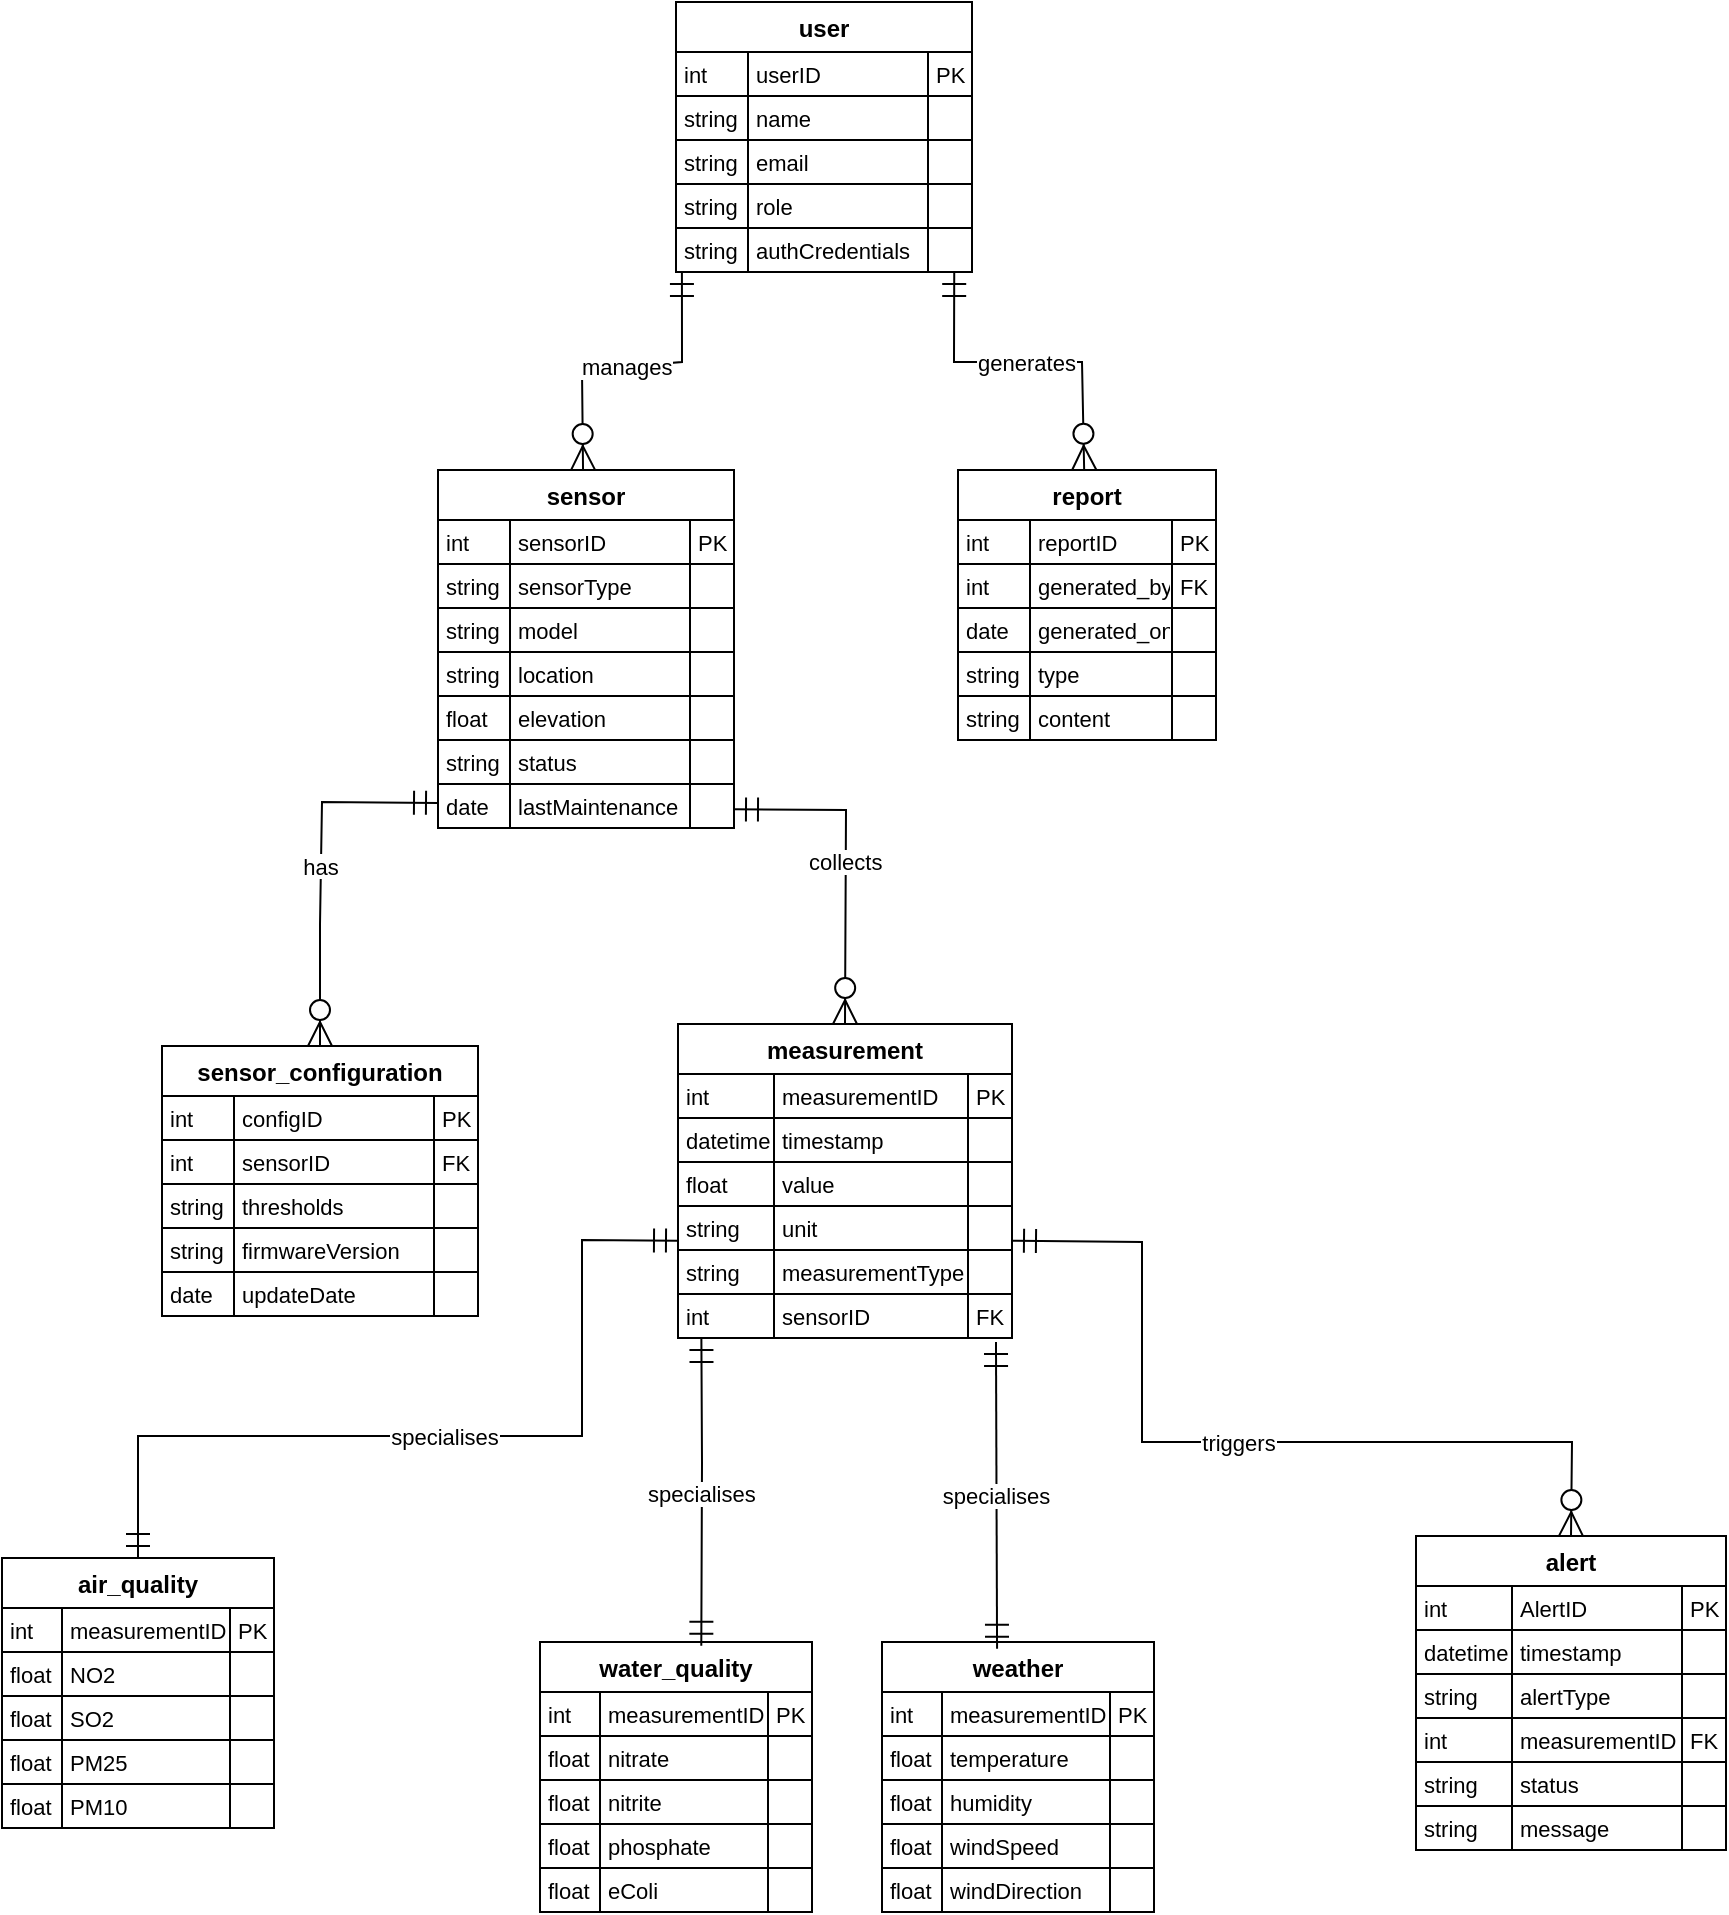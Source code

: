 <mxfile version="26.2.12">
  <diagram name="Page-1" id="RGqOTd0qtPt_LsR8MtVP">
    <mxGraphModel dx="1003" dy="542" grid="1" gridSize="10" guides="1" tooltips="1" connect="1" arrows="1" fold="1" page="1" pageScale="1" pageWidth="850" pageHeight="1100" math="0" shadow="0">
      <root>
        <mxCell id="0" />
        <mxCell id="1" parent="0" />
        <mxCell id="xik8CPmccJCm_76LAXyS-1" value="user" style="shape=table;startSize=25;container=1;collapsible=0;childLayout=tableLayout;fixedRows=1;rowLines=1;fontStyle=1;align=center;resizeLast=1;" vertex="1" parent="1">
          <mxGeometry x="357" y="20" width="148" height="135" as="geometry" />
        </mxCell>
        <mxCell id="xik8CPmccJCm_76LAXyS-2" style="shape=tableRow;horizontal=0;startSize=0;swimlaneHead=0;swimlaneBody=0;fillColor=none;collapsible=0;dropTarget=0;points=[[0,0.5],[1,0.5]];portConstraint=eastwest;top=0;left=0;right=0;bottom=0;" vertex="1" parent="xik8CPmccJCm_76LAXyS-1">
          <mxGeometry y="25" width="148" height="22" as="geometry" />
        </mxCell>
        <mxCell id="xik8CPmccJCm_76LAXyS-3" value="int" style="shape=partialRectangle;connectable=0;fillColor=none;top=0;left=0;bottom=0;right=0;align=left;spacingLeft=2;overflow=hidden;fontSize=11;" vertex="1" parent="xik8CPmccJCm_76LAXyS-2">
          <mxGeometry width="36" height="22" as="geometry">
            <mxRectangle width="36" height="22" as="alternateBounds" />
          </mxGeometry>
        </mxCell>
        <mxCell id="xik8CPmccJCm_76LAXyS-4" value="userID" style="shape=partialRectangle;connectable=0;fillColor=none;top=0;left=0;bottom=0;right=0;align=left;spacingLeft=2;overflow=hidden;fontSize=11;" vertex="1" parent="xik8CPmccJCm_76LAXyS-2">
          <mxGeometry x="36" width="90" height="22" as="geometry">
            <mxRectangle width="90" height="22" as="alternateBounds" />
          </mxGeometry>
        </mxCell>
        <mxCell id="xik8CPmccJCm_76LAXyS-5" value="PK" style="shape=partialRectangle;connectable=0;fillColor=none;top=0;left=0;bottom=0;right=0;align=left;spacingLeft=2;overflow=hidden;fontSize=11;" vertex="1" parent="xik8CPmccJCm_76LAXyS-2">
          <mxGeometry x="126" width="22" height="22" as="geometry">
            <mxRectangle width="22" height="22" as="alternateBounds" />
          </mxGeometry>
        </mxCell>
        <mxCell id="xik8CPmccJCm_76LAXyS-6" style="shape=tableRow;horizontal=0;startSize=0;swimlaneHead=0;swimlaneBody=0;fillColor=none;collapsible=0;dropTarget=0;points=[[0,0.5],[1,0.5]];portConstraint=eastwest;top=0;left=0;right=0;bottom=0;" vertex="1" parent="xik8CPmccJCm_76LAXyS-1">
          <mxGeometry y="47" width="148" height="22" as="geometry" />
        </mxCell>
        <mxCell id="xik8CPmccJCm_76LAXyS-7" value="string" style="shape=partialRectangle;connectable=0;fillColor=none;top=0;left=0;bottom=0;right=0;align=left;spacingLeft=2;overflow=hidden;fontSize=11;" vertex="1" parent="xik8CPmccJCm_76LAXyS-6">
          <mxGeometry width="36" height="22" as="geometry">
            <mxRectangle width="36" height="22" as="alternateBounds" />
          </mxGeometry>
        </mxCell>
        <mxCell id="xik8CPmccJCm_76LAXyS-8" value="name" style="shape=partialRectangle;connectable=0;fillColor=none;top=0;left=0;bottom=0;right=0;align=left;spacingLeft=2;overflow=hidden;fontSize=11;" vertex="1" parent="xik8CPmccJCm_76LAXyS-6">
          <mxGeometry x="36" width="90" height="22" as="geometry">
            <mxRectangle width="90" height="22" as="alternateBounds" />
          </mxGeometry>
        </mxCell>
        <mxCell id="xik8CPmccJCm_76LAXyS-9" value="" style="shape=partialRectangle;connectable=0;fillColor=none;top=0;left=0;bottom=0;right=0;align=left;spacingLeft=2;overflow=hidden;fontSize=11;" vertex="1" parent="xik8CPmccJCm_76LAXyS-6">
          <mxGeometry x="126" width="22" height="22" as="geometry">
            <mxRectangle width="22" height="22" as="alternateBounds" />
          </mxGeometry>
        </mxCell>
        <mxCell id="xik8CPmccJCm_76LAXyS-10" style="shape=tableRow;horizontal=0;startSize=0;swimlaneHead=0;swimlaneBody=0;fillColor=none;collapsible=0;dropTarget=0;points=[[0,0.5],[1,0.5]];portConstraint=eastwest;top=0;left=0;right=0;bottom=0;" vertex="1" parent="xik8CPmccJCm_76LAXyS-1">
          <mxGeometry y="69" width="148" height="22" as="geometry" />
        </mxCell>
        <mxCell id="xik8CPmccJCm_76LAXyS-11" value="string" style="shape=partialRectangle;connectable=0;fillColor=none;top=0;left=0;bottom=0;right=0;align=left;spacingLeft=2;overflow=hidden;fontSize=11;" vertex="1" parent="xik8CPmccJCm_76LAXyS-10">
          <mxGeometry width="36" height="22" as="geometry">
            <mxRectangle width="36" height="22" as="alternateBounds" />
          </mxGeometry>
        </mxCell>
        <mxCell id="xik8CPmccJCm_76LAXyS-12" value="email" style="shape=partialRectangle;connectable=0;fillColor=none;top=0;left=0;bottom=0;right=0;align=left;spacingLeft=2;overflow=hidden;fontSize=11;" vertex="1" parent="xik8CPmccJCm_76LAXyS-10">
          <mxGeometry x="36" width="90" height="22" as="geometry">
            <mxRectangle width="90" height="22" as="alternateBounds" />
          </mxGeometry>
        </mxCell>
        <mxCell id="xik8CPmccJCm_76LAXyS-13" value="" style="shape=partialRectangle;connectable=0;fillColor=none;top=0;left=0;bottom=0;right=0;align=left;spacingLeft=2;overflow=hidden;fontSize=11;" vertex="1" parent="xik8CPmccJCm_76LAXyS-10">
          <mxGeometry x="126" width="22" height="22" as="geometry">
            <mxRectangle width="22" height="22" as="alternateBounds" />
          </mxGeometry>
        </mxCell>
        <mxCell id="xik8CPmccJCm_76LAXyS-14" style="shape=tableRow;horizontal=0;startSize=0;swimlaneHead=0;swimlaneBody=0;fillColor=none;collapsible=0;dropTarget=0;points=[[0,0.5],[1,0.5]];portConstraint=eastwest;top=0;left=0;right=0;bottom=0;" vertex="1" parent="xik8CPmccJCm_76LAXyS-1">
          <mxGeometry y="91" width="148" height="22" as="geometry" />
        </mxCell>
        <mxCell id="xik8CPmccJCm_76LAXyS-15" value="string" style="shape=partialRectangle;connectable=0;fillColor=none;top=0;left=0;bottom=0;right=0;align=left;spacingLeft=2;overflow=hidden;fontSize=11;" vertex="1" parent="xik8CPmccJCm_76LAXyS-14">
          <mxGeometry width="36" height="22" as="geometry">
            <mxRectangle width="36" height="22" as="alternateBounds" />
          </mxGeometry>
        </mxCell>
        <mxCell id="xik8CPmccJCm_76LAXyS-16" value="role" style="shape=partialRectangle;connectable=0;fillColor=none;top=0;left=0;bottom=0;right=0;align=left;spacingLeft=2;overflow=hidden;fontSize=11;" vertex="1" parent="xik8CPmccJCm_76LAXyS-14">
          <mxGeometry x="36" width="90" height="22" as="geometry">
            <mxRectangle width="90" height="22" as="alternateBounds" />
          </mxGeometry>
        </mxCell>
        <mxCell id="xik8CPmccJCm_76LAXyS-17" value="" style="shape=partialRectangle;connectable=0;fillColor=none;top=0;left=0;bottom=0;right=0;align=left;spacingLeft=2;overflow=hidden;fontSize=11;" vertex="1" parent="xik8CPmccJCm_76LAXyS-14">
          <mxGeometry x="126" width="22" height="22" as="geometry">
            <mxRectangle width="22" height="22" as="alternateBounds" />
          </mxGeometry>
        </mxCell>
        <mxCell id="xik8CPmccJCm_76LAXyS-18" style="shape=tableRow;horizontal=0;startSize=0;swimlaneHead=0;swimlaneBody=0;fillColor=none;collapsible=0;dropTarget=0;points=[[0,0.5],[1,0.5]];portConstraint=eastwest;top=0;left=0;right=0;bottom=0;" vertex="1" parent="xik8CPmccJCm_76LAXyS-1">
          <mxGeometry y="113" width="148" height="22" as="geometry" />
        </mxCell>
        <mxCell id="xik8CPmccJCm_76LAXyS-19" value="string" style="shape=partialRectangle;connectable=0;fillColor=none;top=0;left=0;bottom=0;right=0;align=left;spacingLeft=2;overflow=hidden;fontSize=11;" vertex="1" parent="xik8CPmccJCm_76LAXyS-18">
          <mxGeometry width="36" height="22" as="geometry">
            <mxRectangle width="36" height="22" as="alternateBounds" />
          </mxGeometry>
        </mxCell>
        <mxCell id="xik8CPmccJCm_76LAXyS-20" value="authCredentials" style="shape=partialRectangle;connectable=0;fillColor=none;top=0;left=0;bottom=0;right=0;align=left;spacingLeft=2;overflow=hidden;fontSize=11;" vertex="1" parent="xik8CPmccJCm_76LAXyS-18">
          <mxGeometry x="36" width="90" height="22" as="geometry">
            <mxRectangle width="90" height="22" as="alternateBounds" />
          </mxGeometry>
        </mxCell>
        <mxCell id="xik8CPmccJCm_76LAXyS-21" value="" style="shape=partialRectangle;connectable=0;fillColor=none;top=0;left=0;bottom=0;right=0;align=left;spacingLeft=2;overflow=hidden;fontSize=11;" vertex="1" parent="xik8CPmccJCm_76LAXyS-18">
          <mxGeometry x="126" width="22" height="22" as="geometry">
            <mxRectangle width="22" height="22" as="alternateBounds" />
          </mxGeometry>
        </mxCell>
        <mxCell id="xik8CPmccJCm_76LAXyS-22" value="sensor" style="shape=table;startSize=25;container=1;collapsible=0;childLayout=tableLayout;fixedRows=1;rowLines=1;fontStyle=1;align=center;resizeLast=1;" vertex="1" parent="1">
          <mxGeometry x="238" y="254" width="148" height="179" as="geometry" />
        </mxCell>
        <mxCell id="xik8CPmccJCm_76LAXyS-23" style="shape=tableRow;horizontal=0;startSize=0;swimlaneHead=0;swimlaneBody=0;fillColor=none;collapsible=0;dropTarget=0;points=[[0,0.5],[1,0.5]];portConstraint=eastwest;top=0;left=0;right=0;bottom=0;" vertex="1" parent="xik8CPmccJCm_76LAXyS-22">
          <mxGeometry y="25" width="148" height="22" as="geometry" />
        </mxCell>
        <mxCell id="xik8CPmccJCm_76LAXyS-24" value="int" style="shape=partialRectangle;connectable=0;fillColor=none;top=0;left=0;bottom=0;right=0;align=left;spacingLeft=2;overflow=hidden;fontSize=11;" vertex="1" parent="xik8CPmccJCm_76LAXyS-23">
          <mxGeometry width="36" height="22" as="geometry">
            <mxRectangle width="36" height="22" as="alternateBounds" />
          </mxGeometry>
        </mxCell>
        <mxCell id="xik8CPmccJCm_76LAXyS-25" value="sensorID" style="shape=partialRectangle;connectable=0;fillColor=none;top=0;left=0;bottom=0;right=0;align=left;spacingLeft=2;overflow=hidden;fontSize=11;" vertex="1" parent="xik8CPmccJCm_76LAXyS-23">
          <mxGeometry x="36" width="90" height="22" as="geometry">
            <mxRectangle width="90" height="22" as="alternateBounds" />
          </mxGeometry>
        </mxCell>
        <mxCell id="xik8CPmccJCm_76LAXyS-26" value="PK" style="shape=partialRectangle;connectable=0;fillColor=none;top=0;left=0;bottom=0;right=0;align=left;spacingLeft=2;overflow=hidden;fontSize=11;strokeColor=default;" vertex="1" parent="xik8CPmccJCm_76LAXyS-23">
          <mxGeometry x="126" width="22" height="22" as="geometry">
            <mxRectangle width="22" height="22" as="alternateBounds" />
          </mxGeometry>
        </mxCell>
        <mxCell id="xik8CPmccJCm_76LAXyS-27" style="shape=tableRow;horizontal=0;startSize=0;swimlaneHead=0;swimlaneBody=0;fillColor=none;collapsible=0;dropTarget=0;points=[[0,0.5],[1,0.5]];portConstraint=eastwest;top=0;left=0;right=0;bottom=0;" vertex="1" parent="xik8CPmccJCm_76LAXyS-22">
          <mxGeometry y="47" width="148" height="22" as="geometry" />
        </mxCell>
        <mxCell id="xik8CPmccJCm_76LAXyS-28" value="string" style="shape=partialRectangle;connectable=0;fillColor=none;top=0;left=0;bottom=0;right=0;align=left;spacingLeft=2;overflow=hidden;fontSize=11;" vertex="1" parent="xik8CPmccJCm_76LAXyS-27">
          <mxGeometry width="36" height="22" as="geometry">
            <mxRectangle width="36" height="22" as="alternateBounds" />
          </mxGeometry>
        </mxCell>
        <mxCell id="xik8CPmccJCm_76LAXyS-29" value="sensorType" style="shape=partialRectangle;connectable=0;fillColor=none;top=0;left=0;bottom=0;right=0;align=left;spacingLeft=2;overflow=hidden;fontSize=11;strokeColor=default;" vertex="1" parent="xik8CPmccJCm_76LAXyS-27">
          <mxGeometry x="36" width="90" height="22" as="geometry">
            <mxRectangle width="90" height="22" as="alternateBounds" />
          </mxGeometry>
        </mxCell>
        <mxCell id="xik8CPmccJCm_76LAXyS-30" value="" style="shape=partialRectangle;connectable=0;fillColor=none;top=0;left=0;bottom=0;right=0;align=left;spacingLeft=2;overflow=hidden;fontSize=11;" vertex="1" parent="xik8CPmccJCm_76LAXyS-27">
          <mxGeometry x="126" width="22" height="22" as="geometry">
            <mxRectangle width="22" height="22" as="alternateBounds" />
          </mxGeometry>
        </mxCell>
        <mxCell id="xik8CPmccJCm_76LAXyS-31" style="shape=tableRow;horizontal=0;startSize=0;swimlaneHead=0;swimlaneBody=0;fillColor=none;collapsible=0;dropTarget=0;points=[[0,0.5],[1,0.5]];portConstraint=eastwest;top=0;left=0;right=0;bottom=0;" vertex="1" parent="xik8CPmccJCm_76LAXyS-22">
          <mxGeometry y="69" width="148" height="22" as="geometry" />
        </mxCell>
        <mxCell id="xik8CPmccJCm_76LAXyS-32" value="string" style="shape=partialRectangle;connectable=0;fillColor=none;top=0;left=0;bottom=0;right=0;align=left;spacingLeft=2;overflow=hidden;fontSize=11;" vertex="1" parent="xik8CPmccJCm_76LAXyS-31">
          <mxGeometry width="36" height="22" as="geometry">
            <mxRectangle width="36" height="22" as="alternateBounds" />
          </mxGeometry>
        </mxCell>
        <mxCell id="xik8CPmccJCm_76LAXyS-33" value="model" style="shape=partialRectangle;connectable=0;fillColor=none;top=0;left=0;bottom=0;right=0;align=left;spacingLeft=2;overflow=hidden;fontSize=11;" vertex="1" parent="xik8CPmccJCm_76LAXyS-31">
          <mxGeometry x="36" width="90" height="22" as="geometry">
            <mxRectangle width="90" height="22" as="alternateBounds" />
          </mxGeometry>
        </mxCell>
        <mxCell id="xik8CPmccJCm_76LAXyS-34" value="" style="shape=partialRectangle;connectable=0;fillColor=none;top=0;left=0;bottom=0;right=0;align=left;spacingLeft=2;overflow=hidden;fontSize=11;" vertex="1" parent="xik8CPmccJCm_76LAXyS-31">
          <mxGeometry x="126" width="22" height="22" as="geometry">
            <mxRectangle width="22" height="22" as="alternateBounds" />
          </mxGeometry>
        </mxCell>
        <mxCell id="xik8CPmccJCm_76LAXyS-35" style="shape=tableRow;horizontal=0;startSize=0;swimlaneHead=0;swimlaneBody=0;fillColor=none;collapsible=0;dropTarget=0;points=[[0,0.5],[1,0.5]];portConstraint=eastwest;top=0;left=0;right=0;bottom=0;" vertex="1" parent="xik8CPmccJCm_76LAXyS-22">
          <mxGeometry y="91" width="148" height="22" as="geometry" />
        </mxCell>
        <mxCell id="xik8CPmccJCm_76LAXyS-36" value="string" style="shape=partialRectangle;connectable=0;fillColor=none;top=0;left=0;bottom=0;right=0;align=left;spacingLeft=2;overflow=hidden;fontSize=11;" vertex="1" parent="xik8CPmccJCm_76LAXyS-35">
          <mxGeometry width="36" height="22" as="geometry">
            <mxRectangle width="36" height="22" as="alternateBounds" />
          </mxGeometry>
        </mxCell>
        <mxCell id="xik8CPmccJCm_76LAXyS-37" value="location" style="shape=partialRectangle;connectable=0;fillColor=none;top=0;left=0;bottom=0;right=0;align=left;spacingLeft=2;overflow=hidden;fontSize=11;" vertex="1" parent="xik8CPmccJCm_76LAXyS-35">
          <mxGeometry x="36" width="90" height="22" as="geometry">
            <mxRectangle width="90" height="22" as="alternateBounds" />
          </mxGeometry>
        </mxCell>
        <mxCell id="xik8CPmccJCm_76LAXyS-38" value="" style="shape=partialRectangle;connectable=0;fillColor=none;top=0;left=0;bottom=0;right=0;align=left;spacingLeft=2;overflow=hidden;fontSize=11;" vertex="1" parent="xik8CPmccJCm_76LAXyS-35">
          <mxGeometry x="126" width="22" height="22" as="geometry">
            <mxRectangle width="22" height="22" as="alternateBounds" />
          </mxGeometry>
        </mxCell>
        <mxCell id="xik8CPmccJCm_76LAXyS-39" style="shape=tableRow;horizontal=0;startSize=0;swimlaneHead=0;swimlaneBody=0;fillColor=none;collapsible=0;dropTarget=0;points=[[0,0.5],[1,0.5]];portConstraint=eastwest;top=0;left=0;right=0;bottom=0;" vertex="1" parent="xik8CPmccJCm_76LAXyS-22">
          <mxGeometry y="113" width="148" height="22" as="geometry" />
        </mxCell>
        <mxCell id="xik8CPmccJCm_76LAXyS-40" value="float" style="shape=partialRectangle;connectable=0;fillColor=none;top=0;left=0;bottom=0;right=0;align=left;spacingLeft=2;overflow=hidden;fontSize=11;" vertex="1" parent="xik8CPmccJCm_76LAXyS-39">
          <mxGeometry width="36" height="22" as="geometry">
            <mxRectangle width="36" height="22" as="alternateBounds" />
          </mxGeometry>
        </mxCell>
        <mxCell id="xik8CPmccJCm_76LAXyS-41" value="elevation" style="shape=partialRectangle;connectable=0;fillColor=none;top=0;left=0;bottom=0;right=0;align=left;spacingLeft=2;overflow=hidden;fontSize=11;" vertex="1" parent="xik8CPmccJCm_76LAXyS-39">
          <mxGeometry x="36" width="90" height="22" as="geometry">
            <mxRectangle width="90" height="22" as="alternateBounds" />
          </mxGeometry>
        </mxCell>
        <mxCell id="xik8CPmccJCm_76LAXyS-42" value="" style="shape=partialRectangle;connectable=0;fillColor=none;top=0;left=0;bottom=0;right=0;align=left;spacingLeft=2;overflow=hidden;fontSize=11;" vertex="1" parent="xik8CPmccJCm_76LAXyS-39">
          <mxGeometry x="126" width="22" height="22" as="geometry">
            <mxRectangle width="22" height="22" as="alternateBounds" />
          </mxGeometry>
        </mxCell>
        <mxCell id="xik8CPmccJCm_76LAXyS-43" style="shape=tableRow;horizontal=0;startSize=0;swimlaneHead=0;swimlaneBody=0;fillColor=none;collapsible=0;dropTarget=0;points=[[0,0.5],[1,0.5]];portConstraint=eastwest;top=0;left=0;right=0;bottom=0;" vertex="1" parent="xik8CPmccJCm_76LAXyS-22">
          <mxGeometry y="135" width="148" height="22" as="geometry" />
        </mxCell>
        <mxCell id="xik8CPmccJCm_76LAXyS-44" value="string" style="shape=partialRectangle;connectable=0;fillColor=none;top=0;left=0;bottom=0;right=0;align=left;spacingLeft=2;overflow=hidden;fontSize=11;" vertex="1" parent="xik8CPmccJCm_76LAXyS-43">
          <mxGeometry width="36" height="22" as="geometry">
            <mxRectangle width="36" height="22" as="alternateBounds" />
          </mxGeometry>
        </mxCell>
        <mxCell id="xik8CPmccJCm_76LAXyS-45" value="status" style="shape=partialRectangle;connectable=0;fillColor=none;top=0;left=0;bottom=0;right=0;align=left;spacingLeft=2;overflow=hidden;fontSize=11;" vertex="1" parent="xik8CPmccJCm_76LAXyS-43">
          <mxGeometry x="36" width="90" height="22" as="geometry">
            <mxRectangle width="90" height="22" as="alternateBounds" />
          </mxGeometry>
        </mxCell>
        <mxCell id="xik8CPmccJCm_76LAXyS-46" value="" style="shape=partialRectangle;connectable=0;fillColor=none;top=0;left=0;bottom=0;right=0;align=left;spacingLeft=2;overflow=hidden;fontSize=11;" vertex="1" parent="xik8CPmccJCm_76LAXyS-43">
          <mxGeometry x="126" width="22" height="22" as="geometry">
            <mxRectangle width="22" height="22" as="alternateBounds" />
          </mxGeometry>
        </mxCell>
        <mxCell id="xik8CPmccJCm_76LAXyS-47" style="shape=tableRow;horizontal=0;startSize=0;swimlaneHead=0;swimlaneBody=0;fillColor=none;collapsible=0;dropTarget=0;points=[[0,0.5],[1,0.5]];portConstraint=eastwest;top=0;left=0;right=0;bottom=0;" vertex="1" parent="xik8CPmccJCm_76LAXyS-22">
          <mxGeometry y="157" width="148" height="22" as="geometry" />
        </mxCell>
        <mxCell id="xik8CPmccJCm_76LAXyS-48" value="date" style="shape=partialRectangle;connectable=0;fillColor=none;top=0;left=0;bottom=0;right=0;align=left;spacingLeft=2;overflow=hidden;fontSize=11;" vertex="1" parent="xik8CPmccJCm_76LAXyS-47">
          <mxGeometry width="36" height="22" as="geometry">
            <mxRectangle width="36" height="22" as="alternateBounds" />
          </mxGeometry>
        </mxCell>
        <mxCell id="xik8CPmccJCm_76LAXyS-49" value="lastMaintenance" style="shape=partialRectangle;connectable=0;fillColor=none;top=0;left=0;bottom=0;right=0;align=left;spacingLeft=2;overflow=hidden;fontSize=11;" vertex="1" parent="xik8CPmccJCm_76LAXyS-47">
          <mxGeometry x="36" width="90" height="22" as="geometry">
            <mxRectangle width="90" height="22" as="alternateBounds" />
          </mxGeometry>
        </mxCell>
        <mxCell id="xik8CPmccJCm_76LAXyS-50" value="" style="shape=partialRectangle;connectable=0;fillColor=none;top=0;left=0;bottom=0;right=0;align=left;spacingLeft=2;overflow=hidden;fontSize=11;" vertex="1" parent="xik8CPmccJCm_76LAXyS-47">
          <mxGeometry x="126" width="22" height="22" as="geometry">
            <mxRectangle width="22" height="22" as="alternateBounds" />
          </mxGeometry>
        </mxCell>
        <mxCell id="xik8CPmccJCm_76LAXyS-51" value="sensor_configuration" style="shape=table;startSize=25;container=1;collapsible=0;childLayout=tableLayout;fixedRows=1;rowLines=1;fontStyle=1;align=center;resizeLast=1;" vertex="1" parent="1">
          <mxGeometry x="100" y="542" width="158" height="135" as="geometry" />
        </mxCell>
        <mxCell id="xik8CPmccJCm_76LAXyS-52" style="shape=tableRow;horizontal=0;startSize=0;swimlaneHead=0;swimlaneBody=0;fillColor=none;collapsible=0;dropTarget=0;points=[[0,0.5],[1,0.5]];portConstraint=eastwest;top=0;left=0;right=0;bottom=0;" vertex="1" parent="xik8CPmccJCm_76LAXyS-51">
          <mxGeometry y="25" width="158" height="22" as="geometry" />
        </mxCell>
        <mxCell id="xik8CPmccJCm_76LAXyS-53" value="int" style="shape=partialRectangle;connectable=0;fillColor=none;top=0;left=0;bottom=0;right=0;align=left;spacingLeft=2;overflow=hidden;fontSize=11;" vertex="1" parent="xik8CPmccJCm_76LAXyS-52">
          <mxGeometry width="36" height="22" as="geometry">
            <mxRectangle width="36" height="22" as="alternateBounds" />
          </mxGeometry>
        </mxCell>
        <mxCell id="xik8CPmccJCm_76LAXyS-54" value="configID" style="shape=partialRectangle;connectable=0;fillColor=none;top=0;left=0;bottom=0;right=0;align=left;spacingLeft=2;overflow=hidden;fontSize=11;" vertex="1" parent="xik8CPmccJCm_76LAXyS-52">
          <mxGeometry x="36" width="100" height="22" as="geometry">
            <mxRectangle width="100" height="22" as="alternateBounds" />
          </mxGeometry>
        </mxCell>
        <mxCell id="xik8CPmccJCm_76LAXyS-55" value="PK" style="shape=partialRectangle;connectable=0;fillColor=none;top=0;left=0;bottom=0;right=0;align=left;spacingLeft=2;overflow=hidden;fontSize=11;" vertex="1" parent="xik8CPmccJCm_76LAXyS-52">
          <mxGeometry x="136" width="22" height="22" as="geometry">
            <mxRectangle width="22" height="22" as="alternateBounds" />
          </mxGeometry>
        </mxCell>
        <mxCell id="xik8CPmccJCm_76LAXyS-56" style="shape=tableRow;horizontal=0;startSize=0;swimlaneHead=0;swimlaneBody=0;fillColor=none;collapsible=0;dropTarget=0;points=[[0,0.5],[1,0.5]];portConstraint=eastwest;top=0;left=0;right=0;bottom=0;" vertex="1" parent="xik8CPmccJCm_76LAXyS-51">
          <mxGeometry y="47" width="158" height="22" as="geometry" />
        </mxCell>
        <mxCell id="xik8CPmccJCm_76LAXyS-57" value="int" style="shape=partialRectangle;connectable=0;fillColor=none;top=0;left=0;bottom=0;right=0;align=left;spacingLeft=2;overflow=hidden;fontSize=11;" vertex="1" parent="xik8CPmccJCm_76LAXyS-56">
          <mxGeometry width="36" height="22" as="geometry">
            <mxRectangle width="36" height="22" as="alternateBounds" />
          </mxGeometry>
        </mxCell>
        <mxCell id="xik8CPmccJCm_76LAXyS-58" value="sensorID" style="shape=partialRectangle;connectable=0;fillColor=none;top=0;left=0;bottom=0;right=0;align=left;spacingLeft=2;overflow=hidden;fontSize=11;" vertex="1" parent="xik8CPmccJCm_76LAXyS-56">
          <mxGeometry x="36" width="100" height="22" as="geometry">
            <mxRectangle width="100" height="22" as="alternateBounds" />
          </mxGeometry>
        </mxCell>
        <mxCell id="xik8CPmccJCm_76LAXyS-59" value="FK" style="shape=partialRectangle;connectable=0;fillColor=none;top=0;left=0;bottom=0;right=0;align=left;spacingLeft=2;overflow=hidden;fontSize=11;" vertex="1" parent="xik8CPmccJCm_76LAXyS-56">
          <mxGeometry x="136" width="22" height="22" as="geometry">
            <mxRectangle width="22" height="22" as="alternateBounds" />
          </mxGeometry>
        </mxCell>
        <mxCell id="xik8CPmccJCm_76LAXyS-60" style="shape=tableRow;horizontal=0;startSize=0;swimlaneHead=0;swimlaneBody=0;fillColor=none;collapsible=0;dropTarget=0;points=[[0,0.5],[1,0.5]];portConstraint=eastwest;top=0;left=0;right=0;bottom=0;" vertex="1" parent="xik8CPmccJCm_76LAXyS-51">
          <mxGeometry y="69" width="158" height="22" as="geometry" />
        </mxCell>
        <mxCell id="xik8CPmccJCm_76LAXyS-61" value="string" style="shape=partialRectangle;connectable=0;fillColor=none;top=0;left=0;bottom=0;right=0;align=left;spacingLeft=2;overflow=hidden;fontSize=11;" vertex="1" parent="xik8CPmccJCm_76LAXyS-60">
          <mxGeometry width="36" height="22" as="geometry">
            <mxRectangle width="36" height="22" as="alternateBounds" />
          </mxGeometry>
        </mxCell>
        <mxCell id="xik8CPmccJCm_76LAXyS-62" value="thresholds" style="shape=partialRectangle;connectable=0;fillColor=none;top=0;left=0;bottom=0;right=0;align=left;spacingLeft=2;overflow=hidden;fontSize=11;" vertex="1" parent="xik8CPmccJCm_76LAXyS-60">
          <mxGeometry x="36" width="100" height="22" as="geometry">
            <mxRectangle width="100" height="22" as="alternateBounds" />
          </mxGeometry>
        </mxCell>
        <mxCell id="xik8CPmccJCm_76LAXyS-63" value="" style="shape=partialRectangle;connectable=0;fillColor=none;top=0;left=0;bottom=0;right=0;align=left;spacingLeft=2;overflow=hidden;fontSize=11;" vertex="1" parent="xik8CPmccJCm_76LAXyS-60">
          <mxGeometry x="136" width="22" height="22" as="geometry">
            <mxRectangle width="22" height="22" as="alternateBounds" />
          </mxGeometry>
        </mxCell>
        <mxCell id="xik8CPmccJCm_76LAXyS-64" style="shape=tableRow;horizontal=0;startSize=0;swimlaneHead=0;swimlaneBody=0;fillColor=none;collapsible=0;dropTarget=0;points=[[0,0.5],[1,0.5]];portConstraint=eastwest;top=0;left=0;right=0;bottom=0;" vertex="1" parent="xik8CPmccJCm_76LAXyS-51">
          <mxGeometry y="91" width="158" height="22" as="geometry" />
        </mxCell>
        <mxCell id="xik8CPmccJCm_76LAXyS-65" value="string" style="shape=partialRectangle;connectable=0;fillColor=none;top=0;left=0;bottom=0;right=0;align=left;spacingLeft=2;overflow=hidden;fontSize=11;" vertex="1" parent="xik8CPmccJCm_76LAXyS-64">
          <mxGeometry width="36" height="22" as="geometry">
            <mxRectangle width="36" height="22" as="alternateBounds" />
          </mxGeometry>
        </mxCell>
        <mxCell id="xik8CPmccJCm_76LAXyS-66" value="firmwareVersion" style="shape=partialRectangle;connectable=0;fillColor=none;top=0;left=0;bottom=0;right=0;align=left;spacingLeft=2;overflow=hidden;fontSize=11;" vertex="1" parent="xik8CPmccJCm_76LAXyS-64">
          <mxGeometry x="36" width="100" height="22" as="geometry">
            <mxRectangle width="100" height="22" as="alternateBounds" />
          </mxGeometry>
        </mxCell>
        <mxCell id="xik8CPmccJCm_76LAXyS-67" value="" style="shape=partialRectangle;connectable=0;fillColor=none;top=0;left=0;bottom=0;right=0;align=left;spacingLeft=2;overflow=hidden;fontSize=11;" vertex="1" parent="xik8CPmccJCm_76LAXyS-64">
          <mxGeometry x="136" width="22" height="22" as="geometry">
            <mxRectangle width="22" height="22" as="alternateBounds" />
          </mxGeometry>
        </mxCell>
        <mxCell id="xik8CPmccJCm_76LAXyS-68" style="shape=tableRow;horizontal=0;startSize=0;swimlaneHead=0;swimlaneBody=0;fillColor=none;collapsible=0;dropTarget=0;points=[[0,0.5],[1,0.5]];portConstraint=eastwest;top=0;left=0;right=0;bottom=0;" vertex="1" parent="xik8CPmccJCm_76LAXyS-51">
          <mxGeometry y="113" width="158" height="22" as="geometry" />
        </mxCell>
        <mxCell id="xik8CPmccJCm_76LAXyS-69" value="date" style="shape=partialRectangle;connectable=0;fillColor=none;top=0;left=0;bottom=0;right=0;align=left;spacingLeft=2;overflow=hidden;fontSize=11;" vertex="1" parent="xik8CPmccJCm_76LAXyS-68">
          <mxGeometry width="36" height="22" as="geometry">
            <mxRectangle width="36" height="22" as="alternateBounds" />
          </mxGeometry>
        </mxCell>
        <mxCell id="xik8CPmccJCm_76LAXyS-70" value="updateDate" style="shape=partialRectangle;connectable=0;fillColor=none;top=0;left=0;bottom=0;right=0;align=left;spacingLeft=2;overflow=hidden;fontSize=11;" vertex="1" parent="xik8CPmccJCm_76LAXyS-68">
          <mxGeometry x="36" width="100" height="22" as="geometry">
            <mxRectangle width="100" height="22" as="alternateBounds" />
          </mxGeometry>
        </mxCell>
        <mxCell id="xik8CPmccJCm_76LAXyS-71" value="" style="shape=partialRectangle;connectable=0;fillColor=none;top=0;left=0;bottom=0;right=0;align=left;spacingLeft=2;overflow=hidden;fontSize=11;" vertex="1" parent="xik8CPmccJCm_76LAXyS-68">
          <mxGeometry x="136" width="22" height="22" as="geometry">
            <mxRectangle width="22" height="22" as="alternateBounds" />
          </mxGeometry>
        </mxCell>
        <mxCell id="xik8CPmccJCm_76LAXyS-72" value="measurement" style="shape=table;startSize=25;container=1;collapsible=0;childLayout=tableLayout;fixedRows=1;rowLines=1;fontStyle=1;align=center;resizeLast=1;" vertex="1" parent="1">
          <mxGeometry x="358" y="531" width="167" height="157" as="geometry" />
        </mxCell>
        <mxCell id="xik8CPmccJCm_76LAXyS-73" style="shape=tableRow;horizontal=0;startSize=0;swimlaneHead=0;swimlaneBody=0;fillColor=none;collapsible=0;dropTarget=0;points=[[0,0.5],[1,0.5]];portConstraint=eastwest;top=0;left=0;right=0;bottom=0;" vertex="1" parent="xik8CPmccJCm_76LAXyS-72">
          <mxGeometry y="25" width="167" height="22" as="geometry" />
        </mxCell>
        <mxCell id="xik8CPmccJCm_76LAXyS-74" value="int" style="shape=partialRectangle;connectable=0;fillColor=none;top=0;left=0;bottom=0;right=0;align=left;spacingLeft=2;overflow=hidden;fontSize=11;" vertex="1" parent="xik8CPmccJCm_76LAXyS-73">
          <mxGeometry width="48" height="22" as="geometry">
            <mxRectangle width="48" height="22" as="alternateBounds" />
          </mxGeometry>
        </mxCell>
        <mxCell id="xik8CPmccJCm_76LAXyS-75" value="measurementID" style="shape=partialRectangle;connectable=0;fillColor=none;top=0;left=0;bottom=0;right=0;align=left;spacingLeft=2;overflow=hidden;fontSize=11;" vertex="1" parent="xik8CPmccJCm_76LAXyS-73">
          <mxGeometry x="48" width="97" height="22" as="geometry">
            <mxRectangle width="97" height="22" as="alternateBounds" />
          </mxGeometry>
        </mxCell>
        <mxCell id="xik8CPmccJCm_76LAXyS-76" value="PK" style="shape=partialRectangle;connectable=0;fillColor=none;top=0;left=0;bottom=0;right=0;align=left;spacingLeft=2;overflow=hidden;fontSize=11;" vertex="1" parent="xik8CPmccJCm_76LAXyS-73">
          <mxGeometry x="145" width="22" height="22" as="geometry">
            <mxRectangle width="22" height="22" as="alternateBounds" />
          </mxGeometry>
        </mxCell>
        <mxCell id="xik8CPmccJCm_76LAXyS-77" style="shape=tableRow;horizontal=0;startSize=0;swimlaneHead=0;swimlaneBody=0;fillColor=none;collapsible=0;dropTarget=0;points=[[0,0.5],[1,0.5]];portConstraint=eastwest;top=0;left=0;right=0;bottom=0;" vertex="1" parent="xik8CPmccJCm_76LAXyS-72">
          <mxGeometry y="47" width="167" height="22" as="geometry" />
        </mxCell>
        <mxCell id="xik8CPmccJCm_76LAXyS-78" value="datetime" style="shape=partialRectangle;connectable=0;fillColor=none;top=0;left=0;bottom=0;right=0;align=left;spacingLeft=2;overflow=hidden;fontSize=11;" vertex="1" parent="xik8CPmccJCm_76LAXyS-77">
          <mxGeometry width="48" height="22" as="geometry">
            <mxRectangle width="48" height="22" as="alternateBounds" />
          </mxGeometry>
        </mxCell>
        <mxCell id="xik8CPmccJCm_76LAXyS-79" value="timestamp" style="shape=partialRectangle;connectable=0;fillColor=none;top=0;left=0;bottom=0;right=0;align=left;spacingLeft=2;overflow=hidden;fontSize=11;" vertex="1" parent="xik8CPmccJCm_76LAXyS-77">
          <mxGeometry x="48" width="97" height="22" as="geometry">
            <mxRectangle width="97" height="22" as="alternateBounds" />
          </mxGeometry>
        </mxCell>
        <mxCell id="xik8CPmccJCm_76LAXyS-80" value="" style="shape=partialRectangle;connectable=0;fillColor=none;top=0;left=0;bottom=0;right=0;align=left;spacingLeft=2;overflow=hidden;fontSize=11;" vertex="1" parent="xik8CPmccJCm_76LAXyS-77">
          <mxGeometry x="145" width="22" height="22" as="geometry">
            <mxRectangle width="22" height="22" as="alternateBounds" />
          </mxGeometry>
        </mxCell>
        <mxCell id="xik8CPmccJCm_76LAXyS-81" style="shape=tableRow;horizontal=0;startSize=0;swimlaneHead=0;swimlaneBody=0;fillColor=none;collapsible=0;dropTarget=0;points=[[0,0.5],[1,0.5]];portConstraint=eastwest;top=0;left=0;right=0;bottom=0;" vertex="1" parent="xik8CPmccJCm_76LAXyS-72">
          <mxGeometry y="69" width="167" height="22" as="geometry" />
        </mxCell>
        <mxCell id="xik8CPmccJCm_76LAXyS-82" value="float" style="shape=partialRectangle;connectable=0;fillColor=none;top=0;left=0;bottom=0;right=0;align=left;spacingLeft=2;overflow=hidden;fontSize=11;" vertex="1" parent="xik8CPmccJCm_76LAXyS-81">
          <mxGeometry width="48" height="22" as="geometry">
            <mxRectangle width="48" height="22" as="alternateBounds" />
          </mxGeometry>
        </mxCell>
        <mxCell id="xik8CPmccJCm_76LAXyS-83" value="value" style="shape=partialRectangle;connectable=0;fillColor=none;top=0;left=0;bottom=0;right=0;align=left;spacingLeft=2;overflow=hidden;fontSize=11;" vertex="1" parent="xik8CPmccJCm_76LAXyS-81">
          <mxGeometry x="48" width="97" height="22" as="geometry">
            <mxRectangle width="97" height="22" as="alternateBounds" />
          </mxGeometry>
        </mxCell>
        <mxCell id="xik8CPmccJCm_76LAXyS-84" value="" style="shape=partialRectangle;connectable=0;fillColor=none;top=0;left=0;bottom=0;right=0;align=left;spacingLeft=2;overflow=hidden;fontSize=11;" vertex="1" parent="xik8CPmccJCm_76LAXyS-81">
          <mxGeometry x="145" width="22" height="22" as="geometry">
            <mxRectangle width="22" height="22" as="alternateBounds" />
          </mxGeometry>
        </mxCell>
        <mxCell id="xik8CPmccJCm_76LAXyS-85" style="shape=tableRow;horizontal=0;startSize=0;swimlaneHead=0;swimlaneBody=0;fillColor=none;collapsible=0;dropTarget=0;points=[[0,0.5],[1,0.5]];portConstraint=eastwest;top=0;left=0;right=0;bottom=0;" vertex="1" parent="xik8CPmccJCm_76LAXyS-72">
          <mxGeometry y="91" width="167" height="22" as="geometry" />
        </mxCell>
        <mxCell id="xik8CPmccJCm_76LAXyS-86" value="string" style="shape=partialRectangle;connectable=0;fillColor=none;top=0;left=0;bottom=0;right=0;align=left;spacingLeft=2;overflow=hidden;fontSize=11;" vertex="1" parent="xik8CPmccJCm_76LAXyS-85">
          <mxGeometry width="48" height="22" as="geometry">
            <mxRectangle width="48" height="22" as="alternateBounds" />
          </mxGeometry>
        </mxCell>
        <mxCell id="xik8CPmccJCm_76LAXyS-87" value="unit" style="shape=partialRectangle;connectable=0;fillColor=none;top=0;left=0;bottom=0;right=0;align=left;spacingLeft=2;overflow=hidden;fontSize=11;" vertex="1" parent="xik8CPmccJCm_76LAXyS-85">
          <mxGeometry x="48" width="97" height="22" as="geometry">
            <mxRectangle width="97" height="22" as="alternateBounds" />
          </mxGeometry>
        </mxCell>
        <mxCell id="xik8CPmccJCm_76LAXyS-88" value="" style="shape=partialRectangle;connectable=0;fillColor=none;top=0;left=0;bottom=0;right=0;align=left;spacingLeft=2;overflow=hidden;fontSize=11;" vertex="1" parent="xik8CPmccJCm_76LAXyS-85">
          <mxGeometry x="145" width="22" height="22" as="geometry">
            <mxRectangle width="22" height="22" as="alternateBounds" />
          </mxGeometry>
        </mxCell>
        <mxCell id="xik8CPmccJCm_76LAXyS-89" style="shape=tableRow;horizontal=0;startSize=0;swimlaneHead=0;swimlaneBody=0;fillColor=none;collapsible=0;dropTarget=0;points=[[0,0.5],[1,0.5]];portConstraint=eastwest;top=0;left=0;right=0;bottom=0;" vertex="1" parent="xik8CPmccJCm_76LAXyS-72">
          <mxGeometry y="113" width="167" height="22" as="geometry" />
        </mxCell>
        <mxCell id="xik8CPmccJCm_76LAXyS-90" value="string" style="shape=partialRectangle;connectable=0;fillColor=none;top=0;left=0;bottom=0;right=0;align=left;spacingLeft=2;overflow=hidden;fontSize=11;" vertex="1" parent="xik8CPmccJCm_76LAXyS-89">
          <mxGeometry width="48" height="22" as="geometry">
            <mxRectangle width="48" height="22" as="alternateBounds" />
          </mxGeometry>
        </mxCell>
        <mxCell id="xik8CPmccJCm_76LAXyS-91" value="measurementType" style="shape=partialRectangle;connectable=0;fillColor=none;top=0;left=0;bottom=0;right=0;align=left;spacingLeft=2;overflow=hidden;fontSize=11;" vertex="1" parent="xik8CPmccJCm_76LAXyS-89">
          <mxGeometry x="48" width="97" height="22" as="geometry">
            <mxRectangle width="97" height="22" as="alternateBounds" />
          </mxGeometry>
        </mxCell>
        <mxCell id="xik8CPmccJCm_76LAXyS-92" value="" style="shape=partialRectangle;connectable=0;fillColor=none;top=0;left=0;bottom=0;right=0;align=left;spacingLeft=2;overflow=hidden;fontSize=11;" vertex="1" parent="xik8CPmccJCm_76LAXyS-89">
          <mxGeometry x="145" width="22" height="22" as="geometry">
            <mxRectangle width="22" height="22" as="alternateBounds" />
          </mxGeometry>
        </mxCell>
        <mxCell id="xik8CPmccJCm_76LAXyS-93" style="shape=tableRow;horizontal=0;startSize=0;swimlaneHead=0;swimlaneBody=0;fillColor=none;collapsible=0;dropTarget=0;points=[[0,0.5],[1,0.5]];portConstraint=eastwest;top=0;left=0;right=0;bottom=0;" vertex="1" parent="xik8CPmccJCm_76LAXyS-72">
          <mxGeometry y="135" width="167" height="22" as="geometry" />
        </mxCell>
        <mxCell id="xik8CPmccJCm_76LAXyS-94" value="int" style="shape=partialRectangle;connectable=0;fillColor=none;top=0;left=0;bottom=0;right=0;align=left;spacingLeft=2;overflow=hidden;fontSize=11;" vertex="1" parent="xik8CPmccJCm_76LAXyS-93">
          <mxGeometry width="48" height="22" as="geometry">
            <mxRectangle width="48" height="22" as="alternateBounds" />
          </mxGeometry>
        </mxCell>
        <mxCell id="xik8CPmccJCm_76LAXyS-95" value="sensorID" style="shape=partialRectangle;connectable=0;fillColor=none;top=0;left=0;bottom=0;right=0;align=left;spacingLeft=2;overflow=hidden;fontSize=11;" vertex="1" parent="xik8CPmccJCm_76LAXyS-93">
          <mxGeometry x="48" width="97" height="22" as="geometry">
            <mxRectangle width="97" height="22" as="alternateBounds" />
          </mxGeometry>
        </mxCell>
        <mxCell id="xik8CPmccJCm_76LAXyS-96" value="FK" style="shape=partialRectangle;connectable=0;fillColor=none;top=0;left=0;bottom=0;right=0;align=left;spacingLeft=2;overflow=hidden;fontSize=11;" vertex="1" parent="xik8CPmccJCm_76LAXyS-93">
          <mxGeometry x="145" width="22" height="22" as="geometry">
            <mxRectangle width="22" height="22" as="alternateBounds" />
          </mxGeometry>
        </mxCell>
        <mxCell id="xik8CPmccJCm_76LAXyS-97" value="air_quality" style="shape=table;startSize=25;container=1;collapsible=0;childLayout=tableLayout;fixedRows=1;rowLines=1;fontStyle=1;align=center;resizeLast=1;" vertex="1" parent="1">
          <mxGeometry x="20" y="798" width="136" height="135" as="geometry" />
        </mxCell>
        <mxCell id="xik8CPmccJCm_76LAXyS-98" style="shape=tableRow;horizontal=0;startSize=0;swimlaneHead=0;swimlaneBody=0;fillColor=none;collapsible=0;dropTarget=0;points=[[0,0.5],[1,0.5]];portConstraint=eastwest;top=0;left=0;right=0;bottom=0;" vertex="1" parent="xik8CPmccJCm_76LAXyS-97">
          <mxGeometry y="25" width="136" height="22" as="geometry" />
        </mxCell>
        <mxCell id="xik8CPmccJCm_76LAXyS-99" value="int" style="shape=partialRectangle;connectable=0;fillColor=none;top=0;left=0;bottom=0;right=0;align=left;spacingLeft=2;overflow=hidden;fontSize=11;" vertex="1" parent="xik8CPmccJCm_76LAXyS-98">
          <mxGeometry width="30" height="22" as="geometry">
            <mxRectangle width="30" height="22" as="alternateBounds" />
          </mxGeometry>
        </mxCell>
        <mxCell id="xik8CPmccJCm_76LAXyS-100" value="measurementID" style="shape=partialRectangle;connectable=0;fillColor=none;top=0;left=0;bottom=0;right=0;align=left;spacingLeft=2;overflow=hidden;fontSize=11;" vertex="1" parent="xik8CPmccJCm_76LAXyS-98">
          <mxGeometry x="30" width="84" height="22" as="geometry">
            <mxRectangle width="84" height="22" as="alternateBounds" />
          </mxGeometry>
        </mxCell>
        <mxCell id="xik8CPmccJCm_76LAXyS-101" value="PK" style="shape=partialRectangle;connectable=0;fillColor=none;top=0;left=0;bottom=0;right=0;align=left;spacingLeft=2;overflow=hidden;fontSize=11;" vertex="1" parent="xik8CPmccJCm_76LAXyS-98">
          <mxGeometry x="114" width="22" height="22" as="geometry">
            <mxRectangle width="22" height="22" as="alternateBounds" />
          </mxGeometry>
        </mxCell>
        <mxCell id="xik8CPmccJCm_76LAXyS-102" style="shape=tableRow;horizontal=0;startSize=0;swimlaneHead=0;swimlaneBody=0;fillColor=none;collapsible=0;dropTarget=0;points=[[0,0.5],[1,0.5]];portConstraint=eastwest;top=0;left=0;right=0;bottom=0;" vertex="1" parent="xik8CPmccJCm_76LAXyS-97">
          <mxGeometry y="47" width="136" height="22" as="geometry" />
        </mxCell>
        <mxCell id="xik8CPmccJCm_76LAXyS-103" value="float" style="shape=partialRectangle;connectable=0;fillColor=none;top=0;left=0;bottom=0;right=0;align=left;spacingLeft=2;overflow=hidden;fontSize=11;" vertex="1" parent="xik8CPmccJCm_76LAXyS-102">
          <mxGeometry width="30" height="22" as="geometry">
            <mxRectangle width="30" height="22" as="alternateBounds" />
          </mxGeometry>
        </mxCell>
        <mxCell id="xik8CPmccJCm_76LAXyS-104" value="NO2" style="shape=partialRectangle;connectable=0;fillColor=none;top=0;left=0;bottom=0;right=0;align=left;spacingLeft=2;overflow=hidden;fontSize=11;" vertex="1" parent="xik8CPmccJCm_76LAXyS-102">
          <mxGeometry x="30" width="84" height="22" as="geometry">
            <mxRectangle width="84" height="22" as="alternateBounds" />
          </mxGeometry>
        </mxCell>
        <mxCell id="xik8CPmccJCm_76LAXyS-105" value="" style="shape=partialRectangle;connectable=0;fillColor=none;top=0;left=0;bottom=0;right=0;align=left;spacingLeft=2;overflow=hidden;fontSize=11;" vertex="1" parent="xik8CPmccJCm_76LAXyS-102">
          <mxGeometry x="114" width="22" height="22" as="geometry">
            <mxRectangle width="22" height="22" as="alternateBounds" />
          </mxGeometry>
        </mxCell>
        <mxCell id="xik8CPmccJCm_76LAXyS-106" style="shape=tableRow;horizontal=0;startSize=0;swimlaneHead=0;swimlaneBody=0;fillColor=none;collapsible=0;dropTarget=0;points=[[0,0.5],[1,0.5]];portConstraint=eastwest;top=0;left=0;right=0;bottom=0;" vertex="1" parent="xik8CPmccJCm_76LAXyS-97">
          <mxGeometry y="69" width="136" height="22" as="geometry" />
        </mxCell>
        <mxCell id="xik8CPmccJCm_76LAXyS-107" value="float" style="shape=partialRectangle;connectable=0;fillColor=none;top=0;left=0;bottom=0;right=0;align=left;spacingLeft=2;overflow=hidden;fontSize=11;" vertex="1" parent="xik8CPmccJCm_76LAXyS-106">
          <mxGeometry width="30" height="22" as="geometry">
            <mxRectangle width="30" height="22" as="alternateBounds" />
          </mxGeometry>
        </mxCell>
        <mxCell id="xik8CPmccJCm_76LAXyS-108" value="SO2" style="shape=partialRectangle;connectable=0;fillColor=none;top=0;left=0;bottom=0;right=0;align=left;spacingLeft=2;overflow=hidden;fontSize=11;" vertex="1" parent="xik8CPmccJCm_76LAXyS-106">
          <mxGeometry x="30" width="84" height="22" as="geometry">
            <mxRectangle width="84" height="22" as="alternateBounds" />
          </mxGeometry>
        </mxCell>
        <mxCell id="xik8CPmccJCm_76LAXyS-109" value="" style="shape=partialRectangle;connectable=0;fillColor=none;top=0;left=0;bottom=0;right=0;align=left;spacingLeft=2;overflow=hidden;fontSize=11;" vertex="1" parent="xik8CPmccJCm_76LAXyS-106">
          <mxGeometry x="114" width="22" height="22" as="geometry">
            <mxRectangle width="22" height="22" as="alternateBounds" />
          </mxGeometry>
        </mxCell>
        <mxCell id="xik8CPmccJCm_76LAXyS-110" style="shape=tableRow;horizontal=0;startSize=0;swimlaneHead=0;swimlaneBody=0;fillColor=none;collapsible=0;dropTarget=0;points=[[0,0.5],[1,0.5]];portConstraint=eastwest;top=0;left=0;right=0;bottom=0;" vertex="1" parent="xik8CPmccJCm_76LAXyS-97">
          <mxGeometry y="91" width="136" height="22" as="geometry" />
        </mxCell>
        <mxCell id="xik8CPmccJCm_76LAXyS-111" value="float" style="shape=partialRectangle;connectable=0;fillColor=none;top=0;left=0;bottom=0;right=0;align=left;spacingLeft=2;overflow=hidden;fontSize=11;" vertex="1" parent="xik8CPmccJCm_76LAXyS-110">
          <mxGeometry width="30" height="22" as="geometry">
            <mxRectangle width="30" height="22" as="alternateBounds" />
          </mxGeometry>
        </mxCell>
        <mxCell id="xik8CPmccJCm_76LAXyS-112" value="PM25" style="shape=partialRectangle;connectable=0;fillColor=none;top=0;left=0;bottom=0;right=0;align=left;spacingLeft=2;overflow=hidden;fontSize=11;" vertex="1" parent="xik8CPmccJCm_76LAXyS-110">
          <mxGeometry x="30" width="84" height="22" as="geometry">
            <mxRectangle width="84" height="22" as="alternateBounds" />
          </mxGeometry>
        </mxCell>
        <mxCell id="xik8CPmccJCm_76LAXyS-113" value="" style="shape=partialRectangle;connectable=0;fillColor=none;top=0;left=0;bottom=0;right=0;align=left;spacingLeft=2;overflow=hidden;fontSize=11;" vertex="1" parent="xik8CPmccJCm_76LAXyS-110">
          <mxGeometry x="114" width="22" height="22" as="geometry">
            <mxRectangle width="22" height="22" as="alternateBounds" />
          </mxGeometry>
        </mxCell>
        <mxCell id="xik8CPmccJCm_76LAXyS-114" style="shape=tableRow;horizontal=0;startSize=0;swimlaneHead=0;swimlaneBody=0;fillColor=none;collapsible=0;dropTarget=0;points=[[0,0.5],[1,0.5]];portConstraint=eastwest;top=0;left=0;right=0;bottom=0;" vertex="1" parent="xik8CPmccJCm_76LAXyS-97">
          <mxGeometry y="113" width="136" height="22" as="geometry" />
        </mxCell>
        <mxCell id="xik8CPmccJCm_76LAXyS-115" value="float" style="shape=partialRectangle;connectable=0;fillColor=none;top=0;left=0;bottom=0;right=0;align=left;spacingLeft=2;overflow=hidden;fontSize=11;" vertex="1" parent="xik8CPmccJCm_76LAXyS-114">
          <mxGeometry width="30" height="22" as="geometry">
            <mxRectangle width="30" height="22" as="alternateBounds" />
          </mxGeometry>
        </mxCell>
        <mxCell id="xik8CPmccJCm_76LAXyS-116" value="PM10" style="shape=partialRectangle;connectable=0;fillColor=none;top=0;left=0;bottom=0;right=0;align=left;spacingLeft=2;overflow=hidden;fontSize=11;" vertex="1" parent="xik8CPmccJCm_76LAXyS-114">
          <mxGeometry x="30" width="84" height="22" as="geometry">
            <mxRectangle width="84" height="22" as="alternateBounds" />
          </mxGeometry>
        </mxCell>
        <mxCell id="xik8CPmccJCm_76LAXyS-117" value="" style="shape=partialRectangle;connectable=0;fillColor=none;top=0;left=0;bottom=0;right=0;align=left;spacingLeft=2;overflow=hidden;fontSize=11;" vertex="1" parent="xik8CPmccJCm_76LAXyS-114">
          <mxGeometry x="114" width="22" height="22" as="geometry">
            <mxRectangle width="22" height="22" as="alternateBounds" />
          </mxGeometry>
        </mxCell>
        <mxCell id="xik8CPmccJCm_76LAXyS-118" value="water_quality" style="shape=table;startSize=25;container=1;collapsible=0;childLayout=tableLayout;fixedRows=1;rowLines=1;fontStyle=1;align=center;resizeLast=1;" vertex="1" parent="1">
          <mxGeometry x="289" y="840" width="136" height="135" as="geometry" />
        </mxCell>
        <mxCell id="xik8CPmccJCm_76LAXyS-119" style="shape=tableRow;horizontal=0;startSize=0;swimlaneHead=0;swimlaneBody=0;fillColor=none;collapsible=0;dropTarget=0;points=[[0,0.5],[1,0.5]];portConstraint=eastwest;top=0;left=0;right=0;bottom=0;" vertex="1" parent="xik8CPmccJCm_76LAXyS-118">
          <mxGeometry y="25" width="136" height="22" as="geometry" />
        </mxCell>
        <mxCell id="xik8CPmccJCm_76LAXyS-120" value="int" style="shape=partialRectangle;connectable=0;fillColor=none;top=0;left=0;bottom=0;right=0;align=left;spacingLeft=2;overflow=hidden;fontSize=11;" vertex="1" parent="xik8CPmccJCm_76LAXyS-119">
          <mxGeometry width="30" height="22" as="geometry">
            <mxRectangle width="30" height="22" as="alternateBounds" />
          </mxGeometry>
        </mxCell>
        <mxCell id="xik8CPmccJCm_76LAXyS-121" value="measurementID" style="shape=partialRectangle;connectable=0;fillColor=none;top=0;left=0;bottom=0;right=0;align=left;spacingLeft=2;overflow=hidden;fontSize=11;" vertex="1" parent="xik8CPmccJCm_76LAXyS-119">
          <mxGeometry x="30" width="84" height="22" as="geometry">
            <mxRectangle width="84" height="22" as="alternateBounds" />
          </mxGeometry>
        </mxCell>
        <mxCell id="xik8CPmccJCm_76LAXyS-122" value="PK" style="shape=partialRectangle;connectable=0;fillColor=none;top=0;left=0;bottom=0;right=0;align=left;spacingLeft=2;overflow=hidden;fontSize=11;" vertex="1" parent="xik8CPmccJCm_76LAXyS-119">
          <mxGeometry x="114" width="22" height="22" as="geometry">
            <mxRectangle width="22" height="22" as="alternateBounds" />
          </mxGeometry>
        </mxCell>
        <mxCell id="xik8CPmccJCm_76LAXyS-123" style="shape=tableRow;horizontal=0;startSize=0;swimlaneHead=0;swimlaneBody=0;fillColor=none;collapsible=0;dropTarget=0;points=[[0,0.5],[1,0.5]];portConstraint=eastwest;top=0;left=0;right=0;bottom=0;" vertex="1" parent="xik8CPmccJCm_76LAXyS-118">
          <mxGeometry y="47" width="136" height="22" as="geometry" />
        </mxCell>
        <mxCell id="xik8CPmccJCm_76LAXyS-124" value="float" style="shape=partialRectangle;connectable=0;fillColor=none;top=0;left=0;bottom=0;right=0;align=left;spacingLeft=2;overflow=hidden;fontSize=11;" vertex="1" parent="xik8CPmccJCm_76LAXyS-123">
          <mxGeometry width="30" height="22" as="geometry">
            <mxRectangle width="30" height="22" as="alternateBounds" />
          </mxGeometry>
        </mxCell>
        <mxCell id="xik8CPmccJCm_76LAXyS-125" value="nitrate" style="shape=partialRectangle;connectable=0;fillColor=none;top=0;left=0;bottom=0;right=0;align=left;spacingLeft=2;overflow=hidden;fontSize=11;" vertex="1" parent="xik8CPmccJCm_76LAXyS-123">
          <mxGeometry x="30" width="84" height="22" as="geometry">
            <mxRectangle width="84" height="22" as="alternateBounds" />
          </mxGeometry>
        </mxCell>
        <mxCell id="xik8CPmccJCm_76LAXyS-126" value="" style="shape=partialRectangle;connectable=0;fillColor=none;top=0;left=0;bottom=0;right=0;align=left;spacingLeft=2;overflow=hidden;fontSize=11;" vertex="1" parent="xik8CPmccJCm_76LAXyS-123">
          <mxGeometry x="114" width="22" height="22" as="geometry">
            <mxRectangle width="22" height="22" as="alternateBounds" />
          </mxGeometry>
        </mxCell>
        <mxCell id="xik8CPmccJCm_76LAXyS-127" style="shape=tableRow;horizontal=0;startSize=0;swimlaneHead=0;swimlaneBody=0;fillColor=none;collapsible=0;dropTarget=0;points=[[0,0.5],[1,0.5]];portConstraint=eastwest;top=0;left=0;right=0;bottom=0;" vertex="1" parent="xik8CPmccJCm_76LAXyS-118">
          <mxGeometry y="69" width="136" height="22" as="geometry" />
        </mxCell>
        <mxCell id="xik8CPmccJCm_76LAXyS-128" value="float" style="shape=partialRectangle;connectable=0;fillColor=none;top=0;left=0;bottom=0;right=0;align=left;spacingLeft=2;overflow=hidden;fontSize=11;" vertex="1" parent="xik8CPmccJCm_76LAXyS-127">
          <mxGeometry width="30" height="22" as="geometry">
            <mxRectangle width="30" height="22" as="alternateBounds" />
          </mxGeometry>
        </mxCell>
        <mxCell id="xik8CPmccJCm_76LAXyS-129" value="nitrite" style="shape=partialRectangle;connectable=0;fillColor=none;top=0;left=0;bottom=0;right=0;align=left;spacingLeft=2;overflow=hidden;fontSize=11;" vertex="1" parent="xik8CPmccJCm_76LAXyS-127">
          <mxGeometry x="30" width="84" height="22" as="geometry">
            <mxRectangle width="84" height="22" as="alternateBounds" />
          </mxGeometry>
        </mxCell>
        <mxCell id="xik8CPmccJCm_76LAXyS-130" value="" style="shape=partialRectangle;connectable=0;fillColor=none;top=0;left=0;bottom=0;right=0;align=left;spacingLeft=2;overflow=hidden;fontSize=11;" vertex="1" parent="xik8CPmccJCm_76LAXyS-127">
          <mxGeometry x="114" width="22" height="22" as="geometry">
            <mxRectangle width="22" height="22" as="alternateBounds" />
          </mxGeometry>
        </mxCell>
        <mxCell id="xik8CPmccJCm_76LAXyS-131" style="shape=tableRow;horizontal=0;startSize=0;swimlaneHead=0;swimlaneBody=0;fillColor=none;collapsible=0;dropTarget=0;points=[[0,0.5],[1,0.5]];portConstraint=eastwest;top=0;left=0;right=0;bottom=0;" vertex="1" parent="xik8CPmccJCm_76LAXyS-118">
          <mxGeometry y="91" width="136" height="22" as="geometry" />
        </mxCell>
        <mxCell id="xik8CPmccJCm_76LAXyS-132" value="float" style="shape=partialRectangle;connectable=0;fillColor=none;top=0;left=0;bottom=0;right=0;align=left;spacingLeft=2;overflow=hidden;fontSize=11;" vertex="1" parent="xik8CPmccJCm_76LAXyS-131">
          <mxGeometry width="30" height="22" as="geometry">
            <mxRectangle width="30" height="22" as="alternateBounds" />
          </mxGeometry>
        </mxCell>
        <mxCell id="xik8CPmccJCm_76LAXyS-133" value="phosphate" style="shape=partialRectangle;connectable=0;fillColor=none;top=0;left=0;bottom=0;right=0;align=left;spacingLeft=2;overflow=hidden;fontSize=11;" vertex="1" parent="xik8CPmccJCm_76LAXyS-131">
          <mxGeometry x="30" width="84" height="22" as="geometry">
            <mxRectangle width="84" height="22" as="alternateBounds" />
          </mxGeometry>
        </mxCell>
        <mxCell id="xik8CPmccJCm_76LAXyS-134" value="" style="shape=partialRectangle;connectable=0;fillColor=none;top=0;left=0;bottom=0;right=0;align=left;spacingLeft=2;overflow=hidden;fontSize=11;" vertex="1" parent="xik8CPmccJCm_76LAXyS-131">
          <mxGeometry x="114" width="22" height="22" as="geometry">
            <mxRectangle width="22" height="22" as="alternateBounds" />
          </mxGeometry>
        </mxCell>
        <mxCell id="xik8CPmccJCm_76LAXyS-135" style="shape=tableRow;horizontal=0;startSize=0;swimlaneHead=0;swimlaneBody=0;fillColor=none;collapsible=0;dropTarget=0;points=[[0,0.5],[1,0.5]];portConstraint=eastwest;top=0;left=0;right=0;bottom=0;" vertex="1" parent="xik8CPmccJCm_76LAXyS-118">
          <mxGeometry y="113" width="136" height="22" as="geometry" />
        </mxCell>
        <mxCell id="xik8CPmccJCm_76LAXyS-136" value="float" style="shape=partialRectangle;connectable=0;fillColor=none;top=0;left=0;bottom=0;right=0;align=left;spacingLeft=2;overflow=hidden;fontSize=11;" vertex="1" parent="xik8CPmccJCm_76LAXyS-135">
          <mxGeometry width="30" height="22" as="geometry">
            <mxRectangle width="30" height="22" as="alternateBounds" />
          </mxGeometry>
        </mxCell>
        <mxCell id="xik8CPmccJCm_76LAXyS-137" value="eColi" style="shape=partialRectangle;connectable=0;fillColor=none;top=0;left=0;bottom=0;right=0;align=left;spacingLeft=2;overflow=hidden;fontSize=11;" vertex="1" parent="xik8CPmccJCm_76LAXyS-135">
          <mxGeometry x="30" width="84" height="22" as="geometry">
            <mxRectangle width="84" height="22" as="alternateBounds" />
          </mxGeometry>
        </mxCell>
        <mxCell id="xik8CPmccJCm_76LAXyS-138" value="" style="shape=partialRectangle;connectable=0;fillColor=none;top=0;left=0;bottom=0;right=0;align=left;spacingLeft=2;overflow=hidden;fontSize=11;" vertex="1" parent="xik8CPmccJCm_76LAXyS-135">
          <mxGeometry x="114" width="22" height="22" as="geometry">
            <mxRectangle width="22" height="22" as="alternateBounds" />
          </mxGeometry>
        </mxCell>
        <mxCell id="xik8CPmccJCm_76LAXyS-139" value="weather" style="shape=table;startSize=25;container=1;collapsible=0;childLayout=tableLayout;fixedRows=1;rowLines=1;fontStyle=1;align=center;resizeLast=1;" vertex="1" parent="1">
          <mxGeometry x="460" y="840" width="136" height="135" as="geometry" />
        </mxCell>
        <mxCell id="xik8CPmccJCm_76LAXyS-140" style="shape=tableRow;horizontal=0;startSize=0;swimlaneHead=0;swimlaneBody=0;fillColor=none;collapsible=0;dropTarget=0;points=[[0,0.5],[1,0.5]];portConstraint=eastwest;top=0;left=0;right=0;bottom=0;" vertex="1" parent="xik8CPmccJCm_76LAXyS-139">
          <mxGeometry y="25" width="136" height="22" as="geometry" />
        </mxCell>
        <mxCell id="xik8CPmccJCm_76LAXyS-141" value="int" style="shape=partialRectangle;connectable=0;fillColor=none;top=0;left=0;bottom=0;right=0;align=left;spacingLeft=2;overflow=hidden;fontSize=11;" vertex="1" parent="xik8CPmccJCm_76LAXyS-140">
          <mxGeometry width="30" height="22" as="geometry">
            <mxRectangle width="30" height="22" as="alternateBounds" />
          </mxGeometry>
        </mxCell>
        <mxCell id="xik8CPmccJCm_76LAXyS-142" value="measurementID" style="shape=partialRectangle;connectable=0;fillColor=none;top=0;left=0;bottom=0;right=0;align=left;spacingLeft=2;overflow=hidden;fontSize=11;" vertex="1" parent="xik8CPmccJCm_76LAXyS-140">
          <mxGeometry x="30" width="84" height="22" as="geometry">
            <mxRectangle width="84" height="22" as="alternateBounds" />
          </mxGeometry>
        </mxCell>
        <mxCell id="xik8CPmccJCm_76LAXyS-143" value="PK" style="shape=partialRectangle;connectable=0;fillColor=none;top=0;left=0;bottom=0;right=0;align=left;spacingLeft=2;overflow=hidden;fontSize=11;" vertex="1" parent="xik8CPmccJCm_76LAXyS-140">
          <mxGeometry x="114" width="22" height="22" as="geometry">
            <mxRectangle width="22" height="22" as="alternateBounds" />
          </mxGeometry>
        </mxCell>
        <mxCell id="xik8CPmccJCm_76LAXyS-144" style="shape=tableRow;horizontal=0;startSize=0;swimlaneHead=0;swimlaneBody=0;fillColor=none;collapsible=0;dropTarget=0;points=[[0,0.5],[1,0.5]];portConstraint=eastwest;top=0;left=0;right=0;bottom=0;" vertex="1" parent="xik8CPmccJCm_76LAXyS-139">
          <mxGeometry y="47" width="136" height="22" as="geometry" />
        </mxCell>
        <mxCell id="xik8CPmccJCm_76LAXyS-145" value="float" style="shape=partialRectangle;connectable=0;fillColor=none;top=0;left=0;bottom=0;right=0;align=left;spacingLeft=2;overflow=hidden;fontSize=11;" vertex="1" parent="xik8CPmccJCm_76LAXyS-144">
          <mxGeometry width="30" height="22" as="geometry">
            <mxRectangle width="30" height="22" as="alternateBounds" />
          </mxGeometry>
        </mxCell>
        <mxCell id="xik8CPmccJCm_76LAXyS-146" value="temperature" style="shape=partialRectangle;connectable=0;fillColor=none;top=0;left=0;bottom=0;right=0;align=left;spacingLeft=2;overflow=hidden;fontSize=11;" vertex="1" parent="xik8CPmccJCm_76LAXyS-144">
          <mxGeometry x="30" width="84" height="22" as="geometry">
            <mxRectangle width="84" height="22" as="alternateBounds" />
          </mxGeometry>
        </mxCell>
        <mxCell id="xik8CPmccJCm_76LAXyS-147" value="" style="shape=partialRectangle;connectable=0;fillColor=none;top=0;left=0;bottom=0;right=0;align=left;spacingLeft=2;overflow=hidden;fontSize=11;" vertex="1" parent="xik8CPmccJCm_76LAXyS-144">
          <mxGeometry x="114" width="22" height="22" as="geometry">
            <mxRectangle width="22" height="22" as="alternateBounds" />
          </mxGeometry>
        </mxCell>
        <mxCell id="xik8CPmccJCm_76LAXyS-148" style="shape=tableRow;horizontal=0;startSize=0;swimlaneHead=0;swimlaneBody=0;fillColor=none;collapsible=0;dropTarget=0;points=[[0,0.5],[1,0.5]];portConstraint=eastwest;top=0;left=0;right=0;bottom=0;" vertex="1" parent="xik8CPmccJCm_76LAXyS-139">
          <mxGeometry y="69" width="136" height="22" as="geometry" />
        </mxCell>
        <mxCell id="xik8CPmccJCm_76LAXyS-149" value="float" style="shape=partialRectangle;connectable=0;fillColor=none;top=0;left=0;bottom=0;right=0;align=left;spacingLeft=2;overflow=hidden;fontSize=11;" vertex="1" parent="xik8CPmccJCm_76LAXyS-148">
          <mxGeometry width="30" height="22" as="geometry">
            <mxRectangle width="30" height="22" as="alternateBounds" />
          </mxGeometry>
        </mxCell>
        <mxCell id="xik8CPmccJCm_76LAXyS-150" value="humidity" style="shape=partialRectangle;connectable=0;fillColor=none;top=0;left=0;bottom=0;right=0;align=left;spacingLeft=2;overflow=hidden;fontSize=11;" vertex="1" parent="xik8CPmccJCm_76LAXyS-148">
          <mxGeometry x="30" width="84" height="22" as="geometry">
            <mxRectangle width="84" height="22" as="alternateBounds" />
          </mxGeometry>
        </mxCell>
        <mxCell id="xik8CPmccJCm_76LAXyS-151" value="" style="shape=partialRectangle;connectable=0;fillColor=none;top=0;left=0;bottom=0;right=0;align=left;spacingLeft=2;overflow=hidden;fontSize=11;" vertex="1" parent="xik8CPmccJCm_76LAXyS-148">
          <mxGeometry x="114" width="22" height="22" as="geometry">
            <mxRectangle width="22" height="22" as="alternateBounds" />
          </mxGeometry>
        </mxCell>
        <mxCell id="xik8CPmccJCm_76LAXyS-152" style="shape=tableRow;horizontal=0;startSize=0;swimlaneHead=0;swimlaneBody=0;fillColor=none;collapsible=0;dropTarget=0;points=[[0,0.5],[1,0.5]];portConstraint=eastwest;top=0;left=0;right=0;bottom=0;" vertex="1" parent="xik8CPmccJCm_76LAXyS-139">
          <mxGeometry y="91" width="136" height="22" as="geometry" />
        </mxCell>
        <mxCell id="xik8CPmccJCm_76LAXyS-153" value="float" style="shape=partialRectangle;connectable=0;fillColor=none;top=0;left=0;bottom=0;right=0;align=left;spacingLeft=2;overflow=hidden;fontSize=11;" vertex="1" parent="xik8CPmccJCm_76LAXyS-152">
          <mxGeometry width="30" height="22" as="geometry">
            <mxRectangle width="30" height="22" as="alternateBounds" />
          </mxGeometry>
        </mxCell>
        <mxCell id="xik8CPmccJCm_76LAXyS-154" value="windSpeed" style="shape=partialRectangle;connectable=0;fillColor=none;top=0;left=0;bottom=0;right=0;align=left;spacingLeft=2;overflow=hidden;fontSize=11;" vertex="1" parent="xik8CPmccJCm_76LAXyS-152">
          <mxGeometry x="30" width="84" height="22" as="geometry">
            <mxRectangle width="84" height="22" as="alternateBounds" />
          </mxGeometry>
        </mxCell>
        <mxCell id="xik8CPmccJCm_76LAXyS-155" value="" style="shape=partialRectangle;connectable=0;fillColor=none;top=0;left=0;bottom=0;right=0;align=left;spacingLeft=2;overflow=hidden;fontSize=11;" vertex="1" parent="xik8CPmccJCm_76LAXyS-152">
          <mxGeometry x="114" width="22" height="22" as="geometry">
            <mxRectangle width="22" height="22" as="alternateBounds" />
          </mxGeometry>
        </mxCell>
        <mxCell id="xik8CPmccJCm_76LAXyS-156" style="shape=tableRow;horizontal=0;startSize=0;swimlaneHead=0;swimlaneBody=0;fillColor=none;collapsible=0;dropTarget=0;points=[[0,0.5],[1,0.5]];portConstraint=eastwest;top=0;left=0;right=0;bottom=0;" vertex="1" parent="xik8CPmccJCm_76LAXyS-139">
          <mxGeometry y="113" width="136" height="22" as="geometry" />
        </mxCell>
        <mxCell id="xik8CPmccJCm_76LAXyS-157" value="float" style="shape=partialRectangle;connectable=0;fillColor=none;top=0;left=0;bottom=0;right=0;align=left;spacingLeft=2;overflow=hidden;fontSize=11;" vertex="1" parent="xik8CPmccJCm_76LAXyS-156">
          <mxGeometry width="30" height="22" as="geometry">
            <mxRectangle width="30" height="22" as="alternateBounds" />
          </mxGeometry>
        </mxCell>
        <mxCell id="xik8CPmccJCm_76LAXyS-158" value="windDirection" style="shape=partialRectangle;connectable=0;fillColor=none;top=0;left=0;bottom=0;right=0;align=left;spacingLeft=2;overflow=hidden;fontSize=11;" vertex="1" parent="xik8CPmccJCm_76LAXyS-156">
          <mxGeometry x="30" width="84" height="22" as="geometry">
            <mxRectangle width="84" height="22" as="alternateBounds" />
          </mxGeometry>
        </mxCell>
        <mxCell id="xik8CPmccJCm_76LAXyS-159" value="" style="shape=partialRectangle;connectable=0;fillColor=none;top=0;left=0;bottom=0;right=0;align=left;spacingLeft=2;overflow=hidden;fontSize=11;" vertex="1" parent="xik8CPmccJCm_76LAXyS-156">
          <mxGeometry x="114" width="22" height="22" as="geometry">
            <mxRectangle width="22" height="22" as="alternateBounds" />
          </mxGeometry>
        </mxCell>
        <mxCell id="xik8CPmccJCm_76LAXyS-160" value="alert" style="shape=table;startSize=25;container=1;collapsible=0;childLayout=tableLayout;fixedRows=1;rowLines=1;fontStyle=1;align=center;resizeLast=1;" vertex="1" parent="1">
          <mxGeometry x="727" y="787" width="155" height="157" as="geometry" />
        </mxCell>
        <mxCell id="xik8CPmccJCm_76LAXyS-161" style="shape=tableRow;horizontal=0;startSize=0;swimlaneHead=0;swimlaneBody=0;fillColor=none;collapsible=0;dropTarget=0;points=[[0,0.5],[1,0.5]];portConstraint=eastwest;top=0;left=0;right=0;bottom=0;" vertex="1" parent="xik8CPmccJCm_76LAXyS-160">
          <mxGeometry y="25" width="155" height="22" as="geometry" />
        </mxCell>
        <mxCell id="xik8CPmccJCm_76LAXyS-162" value="int" style="shape=partialRectangle;connectable=0;fillColor=none;top=0;left=0;bottom=0;right=0;align=left;spacingLeft=2;overflow=hidden;fontSize=11;" vertex="1" parent="xik8CPmccJCm_76LAXyS-161">
          <mxGeometry width="48" height="22" as="geometry">
            <mxRectangle width="48" height="22" as="alternateBounds" />
          </mxGeometry>
        </mxCell>
        <mxCell id="xik8CPmccJCm_76LAXyS-163" value="AlertID" style="shape=partialRectangle;connectable=0;fillColor=none;top=0;left=0;bottom=0;right=0;align=left;spacingLeft=2;overflow=hidden;fontSize=11;" vertex="1" parent="xik8CPmccJCm_76LAXyS-161">
          <mxGeometry x="48" width="85" height="22" as="geometry">
            <mxRectangle width="85" height="22" as="alternateBounds" />
          </mxGeometry>
        </mxCell>
        <mxCell id="xik8CPmccJCm_76LAXyS-164" value="PK" style="shape=partialRectangle;connectable=0;fillColor=none;top=0;left=0;bottom=0;right=0;align=left;spacingLeft=2;overflow=hidden;fontSize=11;" vertex="1" parent="xik8CPmccJCm_76LAXyS-161">
          <mxGeometry x="133" width="22" height="22" as="geometry">
            <mxRectangle width="22" height="22" as="alternateBounds" />
          </mxGeometry>
        </mxCell>
        <mxCell id="xik8CPmccJCm_76LAXyS-165" style="shape=tableRow;horizontal=0;startSize=0;swimlaneHead=0;swimlaneBody=0;fillColor=none;collapsible=0;dropTarget=0;points=[[0,0.5],[1,0.5]];portConstraint=eastwest;top=0;left=0;right=0;bottom=0;" vertex="1" parent="xik8CPmccJCm_76LAXyS-160">
          <mxGeometry y="47" width="155" height="22" as="geometry" />
        </mxCell>
        <mxCell id="xik8CPmccJCm_76LAXyS-166" value="datetime" style="shape=partialRectangle;connectable=0;fillColor=none;top=0;left=0;bottom=0;right=0;align=left;spacingLeft=2;overflow=hidden;fontSize=11;" vertex="1" parent="xik8CPmccJCm_76LAXyS-165">
          <mxGeometry width="48" height="22" as="geometry">
            <mxRectangle width="48" height="22" as="alternateBounds" />
          </mxGeometry>
        </mxCell>
        <mxCell id="xik8CPmccJCm_76LAXyS-167" value="timestamp" style="shape=partialRectangle;connectable=0;fillColor=none;top=0;left=0;bottom=0;right=0;align=left;spacingLeft=2;overflow=hidden;fontSize=11;" vertex="1" parent="xik8CPmccJCm_76LAXyS-165">
          <mxGeometry x="48" width="85" height="22" as="geometry">
            <mxRectangle width="85" height="22" as="alternateBounds" />
          </mxGeometry>
        </mxCell>
        <mxCell id="xik8CPmccJCm_76LAXyS-168" value="" style="shape=partialRectangle;connectable=0;fillColor=none;top=0;left=0;bottom=0;right=0;align=left;spacingLeft=2;overflow=hidden;fontSize=11;" vertex="1" parent="xik8CPmccJCm_76LAXyS-165">
          <mxGeometry x="133" width="22" height="22" as="geometry">
            <mxRectangle width="22" height="22" as="alternateBounds" />
          </mxGeometry>
        </mxCell>
        <mxCell id="xik8CPmccJCm_76LAXyS-169" style="shape=tableRow;horizontal=0;startSize=0;swimlaneHead=0;swimlaneBody=0;fillColor=none;collapsible=0;dropTarget=0;points=[[0,0.5],[1,0.5]];portConstraint=eastwest;top=0;left=0;right=0;bottom=0;" vertex="1" parent="xik8CPmccJCm_76LAXyS-160">
          <mxGeometry y="69" width="155" height="22" as="geometry" />
        </mxCell>
        <mxCell id="xik8CPmccJCm_76LAXyS-170" value="string" style="shape=partialRectangle;connectable=0;fillColor=none;top=0;left=0;bottom=0;right=0;align=left;spacingLeft=2;overflow=hidden;fontSize=11;" vertex="1" parent="xik8CPmccJCm_76LAXyS-169">
          <mxGeometry width="48" height="22" as="geometry">
            <mxRectangle width="48" height="22" as="alternateBounds" />
          </mxGeometry>
        </mxCell>
        <mxCell id="xik8CPmccJCm_76LAXyS-171" value="alertType" style="shape=partialRectangle;connectable=0;fillColor=none;top=0;left=0;bottom=0;right=0;align=left;spacingLeft=2;overflow=hidden;fontSize=11;" vertex="1" parent="xik8CPmccJCm_76LAXyS-169">
          <mxGeometry x="48" width="85" height="22" as="geometry">
            <mxRectangle width="85" height="22" as="alternateBounds" />
          </mxGeometry>
        </mxCell>
        <mxCell id="xik8CPmccJCm_76LAXyS-172" value="" style="shape=partialRectangle;connectable=0;fillColor=none;top=0;left=0;bottom=0;right=0;align=left;spacingLeft=2;overflow=hidden;fontSize=11;" vertex="1" parent="xik8CPmccJCm_76LAXyS-169">
          <mxGeometry x="133" width="22" height="22" as="geometry">
            <mxRectangle width="22" height="22" as="alternateBounds" />
          </mxGeometry>
        </mxCell>
        <mxCell id="xik8CPmccJCm_76LAXyS-173" style="shape=tableRow;horizontal=0;startSize=0;swimlaneHead=0;swimlaneBody=0;fillColor=none;collapsible=0;dropTarget=0;points=[[0,0.5],[1,0.5]];portConstraint=eastwest;top=0;left=0;right=0;bottom=0;" vertex="1" parent="xik8CPmccJCm_76LAXyS-160">
          <mxGeometry y="91" width="155" height="22" as="geometry" />
        </mxCell>
        <mxCell id="xik8CPmccJCm_76LAXyS-174" value="int" style="shape=partialRectangle;connectable=0;fillColor=none;top=0;left=0;bottom=0;right=0;align=left;spacingLeft=2;overflow=hidden;fontSize=11;" vertex="1" parent="xik8CPmccJCm_76LAXyS-173">
          <mxGeometry width="48" height="22" as="geometry">
            <mxRectangle width="48" height="22" as="alternateBounds" />
          </mxGeometry>
        </mxCell>
        <mxCell id="xik8CPmccJCm_76LAXyS-175" value="measurementID" style="shape=partialRectangle;connectable=0;fillColor=none;top=0;left=0;bottom=0;right=0;align=left;spacingLeft=2;overflow=hidden;fontSize=11;" vertex="1" parent="xik8CPmccJCm_76LAXyS-173">
          <mxGeometry x="48" width="85" height="22" as="geometry">
            <mxRectangle width="85" height="22" as="alternateBounds" />
          </mxGeometry>
        </mxCell>
        <mxCell id="xik8CPmccJCm_76LAXyS-176" value="FK" style="shape=partialRectangle;connectable=0;fillColor=none;top=0;left=0;bottom=0;right=0;align=left;spacingLeft=2;overflow=hidden;fontSize=11;" vertex="1" parent="xik8CPmccJCm_76LAXyS-173">
          <mxGeometry x="133" width="22" height="22" as="geometry">
            <mxRectangle width="22" height="22" as="alternateBounds" />
          </mxGeometry>
        </mxCell>
        <mxCell id="xik8CPmccJCm_76LAXyS-177" style="shape=tableRow;horizontal=0;startSize=0;swimlaneHead=0;swimlaneBody=0;fillColor=none;collapsible=0;dropTarget=0;points=[[0,0.5],[1,0.5]];portConstraint=eastwest;top=0;left=0;right=0;bottom=0;" vertex="1" parent="xik8CPmccJCm_76LAXyS-160">
          <mxGeometry y="113" width="155" height="22" as="geometry" />
        </mxCell>
        <mxCell id="xik8CPmccJCm_76LAXyS-178" value="string" style="shape=partialRectangle;connectable=0;fillColor=none;top=0;left=0;bottom=0;right=0;align=left;spacingLeft=2;overflow=hidden;fontSize=11;" vertex="1" parent="xik8CPmccJCm_76LAXyS-177">
          <mxGeometry width="48" height="22" as="geometry">
            <mxRectangle width="48" height="22" as="alternateBounds" />
          </mxGeometry>
        </mxCell>
        <mxCell id="xik8CPmccJCm_76LAXyS-179" value="status" style="shape=partialRectangle;connectable=0;fillColor=none;top=0;left=0;bottom=0;right=0;align=left;spacingLeft=2;overflow=hidden;fontSize=11;" vertex="1" parent="xik8CPmccJCm_76LAXyS-177">
          <mxGeometry x="48" width="85" height="22" as="geometry">
            <mxRectangle width="85" height="22" as="alternateBounds" />
          </mxGeometry>
        </mxCell>
        <mxCell id="xik8CPmccJCm_76LAXyS-180" value="" style="shape=partialRectangle;connectable=0;fillColor=none;top=0;left=0;bottom=0;right=0;align=left;spacingLeft=2;overflow=hidden;fontSize=11;" vertex="1" parent="xik8CPmccJCm_76LAXyS-177">
          <mxGeometry x="133" width="22" height="22" as="geometry">
            <mxRectangle width="22" height="22" as="alternateBounds" />
          </mxGeometry>
        </mxCell>
        <mxCell id="xik8CPmccJCm_76LAXyS-181" style="shape=tableRow;horizontal=0;startSize=0;swimlaneHead=0;swimlaneBody=0;fillColor=none;collapsible=0;dropTarget=0;points=[[0,0.5],[1,0.5]];portConstraint=eastwest;top=0;left=0;right=0;bottom=0;" vertex="1" parent="xik8CPmccJCm_76LAXyS-160">
          <mxGeometry y="135" width="155" height="22" as="geometry" />
        </mxCell>
        <mxCell id="xik8CPmccJCm_76LAXyS-182" value="string" style="shape=partialRectangle;connectable=0;fillColor=none;top=0;left=0;bottom=0;right=0;align=left;spacingLeft=2;overflow=hidden;fontSize=11;" vertex="1" parent="xik8CPmccJCm_76LAXyS-181">
          <mxGeometry width="48" height="22" as="geometry">
            <mxRectangle width="48" height="22" as="alternateBounds" />
          </mxGeometry>
        </mxCell>
        <mxCell id="xik8CPmccJCm_76LAXyS-183" value="message" style="shape=partialRectangle;connectable=0;fillColor=none;top=0;left=0;bottom=0;right=0;align=left;spacingLeft=2;overflow=hidden;fontSize=11;" vertex="1" parent="xik8CPmccJCm_76LAXyS-181">
          <mxGeometry x="48" width="85" height="22" as="geometry">
            <mxRectangle width="85" height="22" as="alternateBounds" />
          </mxGeometry>
        </mxCell>
        <mxCell id="xik8CPmccJCm_76LAXyS-184" value="" style="shape=partialRectangle;connectable=0;fillColor=none;top=0;left=0;bottom=0;right=0;align=left;spacingLeft=2;overflow=hidden;fontSize=11;" vertex="1" parent="xik8CPmccJCm_76LAXyS-181">
          <mxGeometry x="133" width="22" height="22" as="geometry">
            <mxRectangle width="22" height="22" as="alternateBounds" />
          </mxGeometry>
        </mxCell>
        <mxCell id="xik8CPmccJCm_76LAXyS-185" value="report" style="shape=table;startSize=25;container=1;collapsible=0;childLayout=tableLayout;fixedRows=1;rowLines=1;fontStyle=1;align=center;resizeLast=1;" vertex="1" parent="1">
          <mxGeometry x="498" y="254" width="129" height="135" as="geometry" />
        </mxCell>
        <mxCell id="xik8CPmccJCm_76LAXyS-186" style="shape=tableRow;horizontal=0;startSize=0;swimlaneHead=0;swimlaneBody=0;fillColor=none;collapsible=0;dropTarget=0;points=[[0,0.5],[1,0.5]];portConstraint=eastwest;top=0;left=0;right=0;bottom=0;" vertex="1" parent="xik8CPmccJCm_76LAXyS-185">
          <mxGeometry y="25" width="129" height="22" as="geometry" />
        </mxCell>
        <mxCell id="xik8CPmccJCm_76LAXyS-187" value="int" style="shape=partialRectangle;connectable=0;fillColor=none;top=0;left=0;bottom=0;right=0;align=left;spacingLeft=2;overflow=hidden;fontSize=11;" vertex="1" parent="xik8CPmccJCm_76LAXyS-186">
          <mxGeometry width="36" height="22" as="geometry">
            <mxRectangle width="36" height="22" as="alternateBounds" />
          </mxGeometry>
        </mxCell>
        <mxCell id="xik8CPmccJCm_76LAXyS-188" value="reportID" style="shape=partialRectangle;connectable=0;fillColor=none;top=0;left=0;bottom=0;right=0;align=left;spacingLeft=2;overflow=hidden;fontSize=11;" vertex="1" parent="xik8CPmccJCm_76LAXyS-186">
          <mxGeometry x="36" width="71" height="22" as="geometry">
            <mxRectangle width="71" height="22" as="alternateBounds" />
          </mxGeometry>
        </mxCell>
        <mxCell id="xik8CPmccJCm_76LAXyS-189" value="PK" style="shape=partialRectangle;connectable=0;fillColor=none;top=0;left=0;bottom=0;right=0;align=left;spacingLeft=2;overflow=hidden;fontSize=11;" vertex="1" parent="xik8CPmccJCm_76LAXyS-186">
          <mxGeometry x="107" width="22" height="22" as="geometry">
            <mxRectangle width="22" height="22" as="alternateBounds" />
          </mxGeometry>
        </mxCell>
        <mxCell id="xik8CPmccJCm_76LAXyS-190" style="shape=tableRow;horizontal=0;startSize=0;swimlaneHead=0;swimlaneBody=0;fillColor=none;collapsible=0;dropTarget=0;points=[[0,0.5],[1,0.5]];portConstraint=eastwest;top=0;left=0;right=0;bottom=0;" vertex="1" parent="xik8CPmccJCm_76LAXyS-185">
          <mxGeometry y="47" width="129" height="22" as="geometry" />
        </mxCell>
        <mxCell id="xik8CPmccJCm_76LAXyS-191" value="int" style="shape=partialRectangle;connectable=0;fillColor=none;top=0;left=0;bottom=0;right=0;align=left;spacingLeft=2;overflow=hidden;fontSize=11;" vertex="1" parent="xik8CPmccJCm_76LAXyS-190">
          <mxGeometry width="36" height="22" as="geometry">
            <mxRectangle width="36" height="22" as="alternateBounds" />
          </mxGeometry>
        </mxCell>
        <mxCell id="xik8CPmccJCm_76LAXyS-192" value="generated_by" style="shape=partialRectangle;connectable=0;fillColor=none;top=0;left=0;bottom=0;right=0;align=left;spacingLeft=2;overflow=hidden;fontSize=11;" vertex="1" parent="xik8CPmccJCm_76LAXyS-190">
          <mxGeometry x="36" width="71" height="22" as="geometry">
            <mxRectangle width="71" height="22" as="alternateBounds" />
          </mxGeometry>
        </mxCell>
        <mxCell id="xik8CPmccJCm_76LAXyS-193" value="FK" style="shape=partialRectangle;connectable=0;fillColor=none;top=0;left=0;bottom=0;right=0;align=left;spacingLeft=2;overflow=hidden;fontSize=11;" vertex="1" parent="xik8CPmccJCm_76LAXyS-190">
          <mxGeometry x="107" width="22" height="22" as="geometry">
            <mxRectangle width="22" height="22" as="alternateBounds" />
          </mxGeometry>
        </mxCell>
        <mxCell id="xik8CPmccJCm_76LAXyS-194" style="shape=tableRow;horizontal=0;startSize=0;swimlaneHead=0;swimlaneBody=0;fillColor=none;collapsible=0;dropTarget=0;points=[[0,0.5],[1,0.5]];portConstraint=eastwest;top=0;left=0;right=0;bottom=0;" vertex="1" parent="xik8CPmccJCm_76LAXyS-185">
          <mxGeometry y="69" width="129" height="22" as="geometry" />
        </mxCell>
        <mxCell id="xik8CPmccJCm_76LAXyS-195" value="date" style="shape=partialRectangle;connectable=0;fillColor=none;top=0;left=0;bottom=0;right=0;align=left;spacingLeft=2;overflow=hidden;fontSize=11;" vertex="1" parent="xik8CPmccJCm_76LAXyS-194">
          <mxGeometry width="36" height="22" as="geometry">
            <mxRectangle width="36" height="22" as="alternateBounds" />
          </mxGeometry>
        </mxCell>
        <mxCell id="xik8CPmccJCm_76LAXyS-196" value="generated_on" style="shape=partialRectangle;connectable=0;fillColor=none;top=0;left=0;bottom=0;right=0;align=left;spacingLeft=2;overflow=hidden;fontSize=11;" vertex="1" parent="xik8CPmccJCm_76LAXyS-194">
          <mxGeometry x="36" width="71" height="22" as="geometry">
            <mxRectangle width="71" height="22" as="alternateBounds" />
          </mxGeometry>
        </mxCell>
        <mxCell id="xik8CPmccJCm_76LAXyS-197" value="" style="shape=partialRectangle;connectable=0;fillColor=none;top=0;left=0;bottom=0;right=0;align=left;spacingLeft=2;overflow=hidden;fontSize=11;" vertex="1" parent="xik8CPmccJCm_76LAXyS-194">
          <mxGeometry x="107" width="22" height="22" as="geometry">
            <mxRectangle width="22" height="22" as="alternateBounds" />
          </mxGeometry>
        </mxCell>
        <mxCell id="xik8CPmccJCm_76LAXyS-198" style="shape=tableRow;horizontal=0;startSize=0;swimlaneHead=0;swimlaneBody=0;fillColor=none;collapsible=0;dropTarget=0;points=[[0,0.5],[1,0.5]];portConstraint=eastwest;top=0;left=0;right=0;bottom=0;" vertex="1" parent="xik8CPmccJCm_76LAXyS-185">
          <mxGeometry y="91" width="129" height="22" as="geometry" />
        </mxCell>
        <mxCell id="xik8CPmccJCm_76LAXyS-199" value="string" style="shape=partialRectangle;connectable=0;fillColor=none;top=0;left=0;bottom=0;right=0;align=left;spacingLeft=2;overflow=hidden;fontSize=11;" vertex="1" parent="xik8CPmccJCm_76LAXyS-198">
          <mxGeometry width="36" height="22" as="geometry">
            <mxRectangle width="36" height="22" as="alternateBounds" />
          </mxGeometry>
        </mxCell>
        <mxCell id="xik8CPmccJCm_76LAXyS-200" value="type" style="shape=partialRectangle;connectable=0;fillColor=none;top=0;left=0;bottom=0;right=0;align=left;spacingLeft=2;overflow=hidden;fontSize=11;" vertex="1" parent="xik8CPmccJCm_76LAXyS-198">
          <mxGeometry x="36" width="71" height="22" as="geometry">
            <mxRectangle width="71" height="22" as="alternateBounds" />
          </mxGeometry>
        </mxCell>
        <mxCell id="xik8CPmccJCm_76LAXyS-201" value="" style="shape=partialRectangle;connectable=0;fillColor=none;top=0;left=0;bottom=0;right=0;align=left;spacingLeft=2;overflow=hidden;fontSize=11;" vertex="1" parent="xik8CPmccJCm_76LAXyS-198">
          <mxGeometry x="107" width="22" height="22" as="geometry">
            <mxRectangle width="22" height="22" as="alternateBounds" />
          </mxGeometry>
        </mxCell>
        <mxCell id="xik8CPmccJCm_76LAXyS-202" style="shape=tableRow;horizontal=0;startSize=0;swimlaneHead=0;swimlaneBody=0;fillColor=none;collapsible=0;dropTarget=0;points=[[0,0.5],[1,0.5]];portConstraint=eastwest;top=0;left=0;right=0;bottom=0;" vertex="1" parent="xik8CPmccJCm_76LAXyS-185">
          <mxGeometry y="113" width="129" height="22" as="geometry" />
        </mxCell>
        <mxCell id="xik8CPmccJCm_76LAXyS-203" value="string" style="shape=partialRectangle;connectable=0;fillColor=none;top=0;left=0;bottom=0;right=0;align=left;spacingLeft=2;overflow=hidden;fontSize=11;" vertex="1" parent="xik8CPmccJCm_76LAXyS-202">
          <mxGeometry width="36" height="22" as="geometry">
            <mxRectangle width="36" height="22" as="alternateBounds" />
          </mxGeometry>
        </mxCell>
        <mxCell id="xik8CPmccJCm_76LAXyS-204" value="content" style="shape=partialRectangle;connectable=0;fillColor=none;top=0;left=0;bottom=0;right=0;align=left;spacingLeft=2;overflow=hidden;fontSize=11;" vertex="1" parent="xik8CPmccJCm_76LAXyS-202">
          <mxGeometry x="36" width="71" height="22" as="geometry">
            <mxRectangle width="71" height="22" as="alternateBounds" />
          </mxGeometry>
        </mxCell>
        <mxCell id="xik8CPmccJCm_76LAXyS-205" value="" style="shape=partialRectangle;connectable=0;fillColor=none;top=0;left=0;bottom=0;right=0;align=left;spacingLeft=2;overflow=hidden;fontSize=11;" vertex="1" parent="xik8CPmccJCm_76LAXyS-202">
          <mxGeometry x="107" width="22" height="22" as="geometry">
            <mxRectangle width="22" height="22" as="alternateBounds" />
          </mxGeometry>
        </mxCell>
        <mxCell id="xik8CPmccJCm_76LAXyS-206" value="generates" style="curved=0;startArrow=ERmandOne;startSize=10;;endArrow=ERzeroToMany;endSize=10;;exitX=0.94;exitY=1;entryX=0.489;entryY=-0.001;rounded=0;entryDx=0;entryDy=0;entryPerimeter=0;" edge="1" parent="1" source="xik8CPmccJCm_76LAXyS-1" target="xik8CPmccJCm_76LAXyS-185">
          <mxGeometry x="0.001" relative="1" as="geometry">
            <Array as="points">
              <mxPoint x="496" y="200" />
              <mxPoint x="560" y="200" />
            </Array>
            <mxPoint as="offset" />
          </mxGeometry>
        </mxCell>
        <mxCell id="xik8CPmccJCm_76LAXyS-207" value="manages" style="curved=0;startArrow=ERmandOne;startSize=10;;endArrow=ERzeroToMany;endSize=10;;exitX=0.02;exitY=1;entryX=0.49;entryY=0;rounded=0;" edge="1" parent="1" source="xik8CPmccJCm_76LAXyS-1" target="xik8CPmccJCm_76LAXyS-22">
          <mxGeometry relative="1" as="geometry">
            <Array as="points">
              <mxPoint x="360" y="200" />
              <mxPoint x="310" y="204" />
            </Array>
          </mxGeometry>
        </mxCell>
        <mxCell id="xik8CPmccJCm_76LAXyS-208" value="has" style="curved=0;startArrow=ERmandOne;startSize=10;;endArrow=ERzeroToMany;endSize=10;;exitX=0;exitY=0.93;entryX=0.5;entryY=0;rounded=0;" edge="1" parent="1" source="xik8CPmccJCm_76LAXyS-22" target="xik8CPmccJCm_76LAXyS-51">
          <mxGeometry relative="1" as="geometry">
            <Array as="points">
              <mxPoint x="180" y="420" />
              <mxPoint x="179" y="481" />
            </Array>
          </mxGeometry>
        </mxCell>
        <mxCell id="xik8CPmccJCm_76LAXyS-209" value="collects" style="curved=0;startArrow=ERmandOne;startSize=10;;endArrow=ERzeroToMany;endSize=10;;exitX=0.98;exitY=0.93;entryX=0.5;entryY=0;rounded=0;" edge="1" parent="1" source="xik8CPmccJCm_76LAXyS-22" target="xik8CPmccJCm_76LAXyS-72">
          <mxGeometry relative="1" as="geometry">
            <Array as="points">
              <mxPoint x="442" y="424" />
            </Array>
          </mxGeometry>
        </mxCell>
        <mxCell id="xik8CPmccJCm_76LAXyS-210" value="specialises" style="curved=0;startArrow=ERmandOne;startSize=10;;endArrow=ERmandOne;endSize=10;;exitX=0;exitY=0.69;entryX=0.5;entryY=0;rounded=0;" edge="1" parent="1" source="xik8CPmccJCm_76LAXyS-72" target="xik8CPmccJCm_76LAXyS-97">
          <mxGeometry relative="1" as="geometry">
            <Array as="points">
              <mxPoint x="310" y="639" />
              <mxPoint x="310" y="737" />
              <mxPoint x="88" y="737" />
            </Array>
          </mxGeometry>
        </mxCell>
        <mxCell id="xik8CPmccJCm_76LAXyS-211" value="specialises" style="curved=0;startArrow=ERmandOne;startSize=10;;endArrow=ERmandOne;endSize=10;;exitX=0.07;exitY=1;entryX=0.593;entryY=0.014;rounded=0;entryDx=0;entryDy=0;entryPerimeter=0;" edge="1" parent="1" source="xik8CPmccJCm_76LAXyS-72" target="xik8CPmccJCm_76LAXyS-118">
          <mxGeometry x="0.004" relative="1" as="geometry">
            <Array as="points">
              <mxPoint x="370" y="750" />
            </Array>
            <mxPoint as="offset" />
          </mxGeometry>
        </mxCell>
        <mxCell id="xik8CPmccJCm_76LAXyS-212" value="specialises" style="curved=0;startArrow=ERmandOne;startSize=10;;endArrow=ERmandOne;endSize=10;;entryX=0.423;entryY=0.025;rounded=0;exitX=0.97;exitY=1.091;exitDx=0;exitDy=0;exitPerimeter=0;entryDx=0;entryDy=0;entryPerimeter=0;" edge="1" parent="1" target="xik8CPmccJCm_76LAXyS-139">
          <mxGeometry x="-0.002" relative="1" as="geometry">
            <Array as="points" />
            <mxPoint x="516.99" y="690.002" as="sourcePoint" />
            <mxPoint x="525" y="840" as="targetPoint" />
            <mxPoint as="offset" />
          </mxGeometry>
        </mxCell>
        <mxCell id="xik8CPmccJCm_76LAXyS-213" value="triggers" style="curved=0;startArrow=ERmandOne;startSize=10;;endArrow=ERzeroToMany;endSize=10;;exitX=1;exitY=0.69;entryX=0.5;entryY=0;rounded=0;" edge="1" parent="1" source="xik8CPmccJCm_76LAXyS-72" target="xik8CPmccJCm_76LAXyS-160">
          <mxGeometry relative="1" as="geometry">
            <Array as="points">
              <mxPoint x="590" y="640" />
              <mxPoint x="590" y="740" />
              <mxPoint x="805" y="740" />
            </Array>
          </mxGeometry>
        </mxCell>
      </root>
    </mxGraphModel>
  </diagram>
</mxfile>
